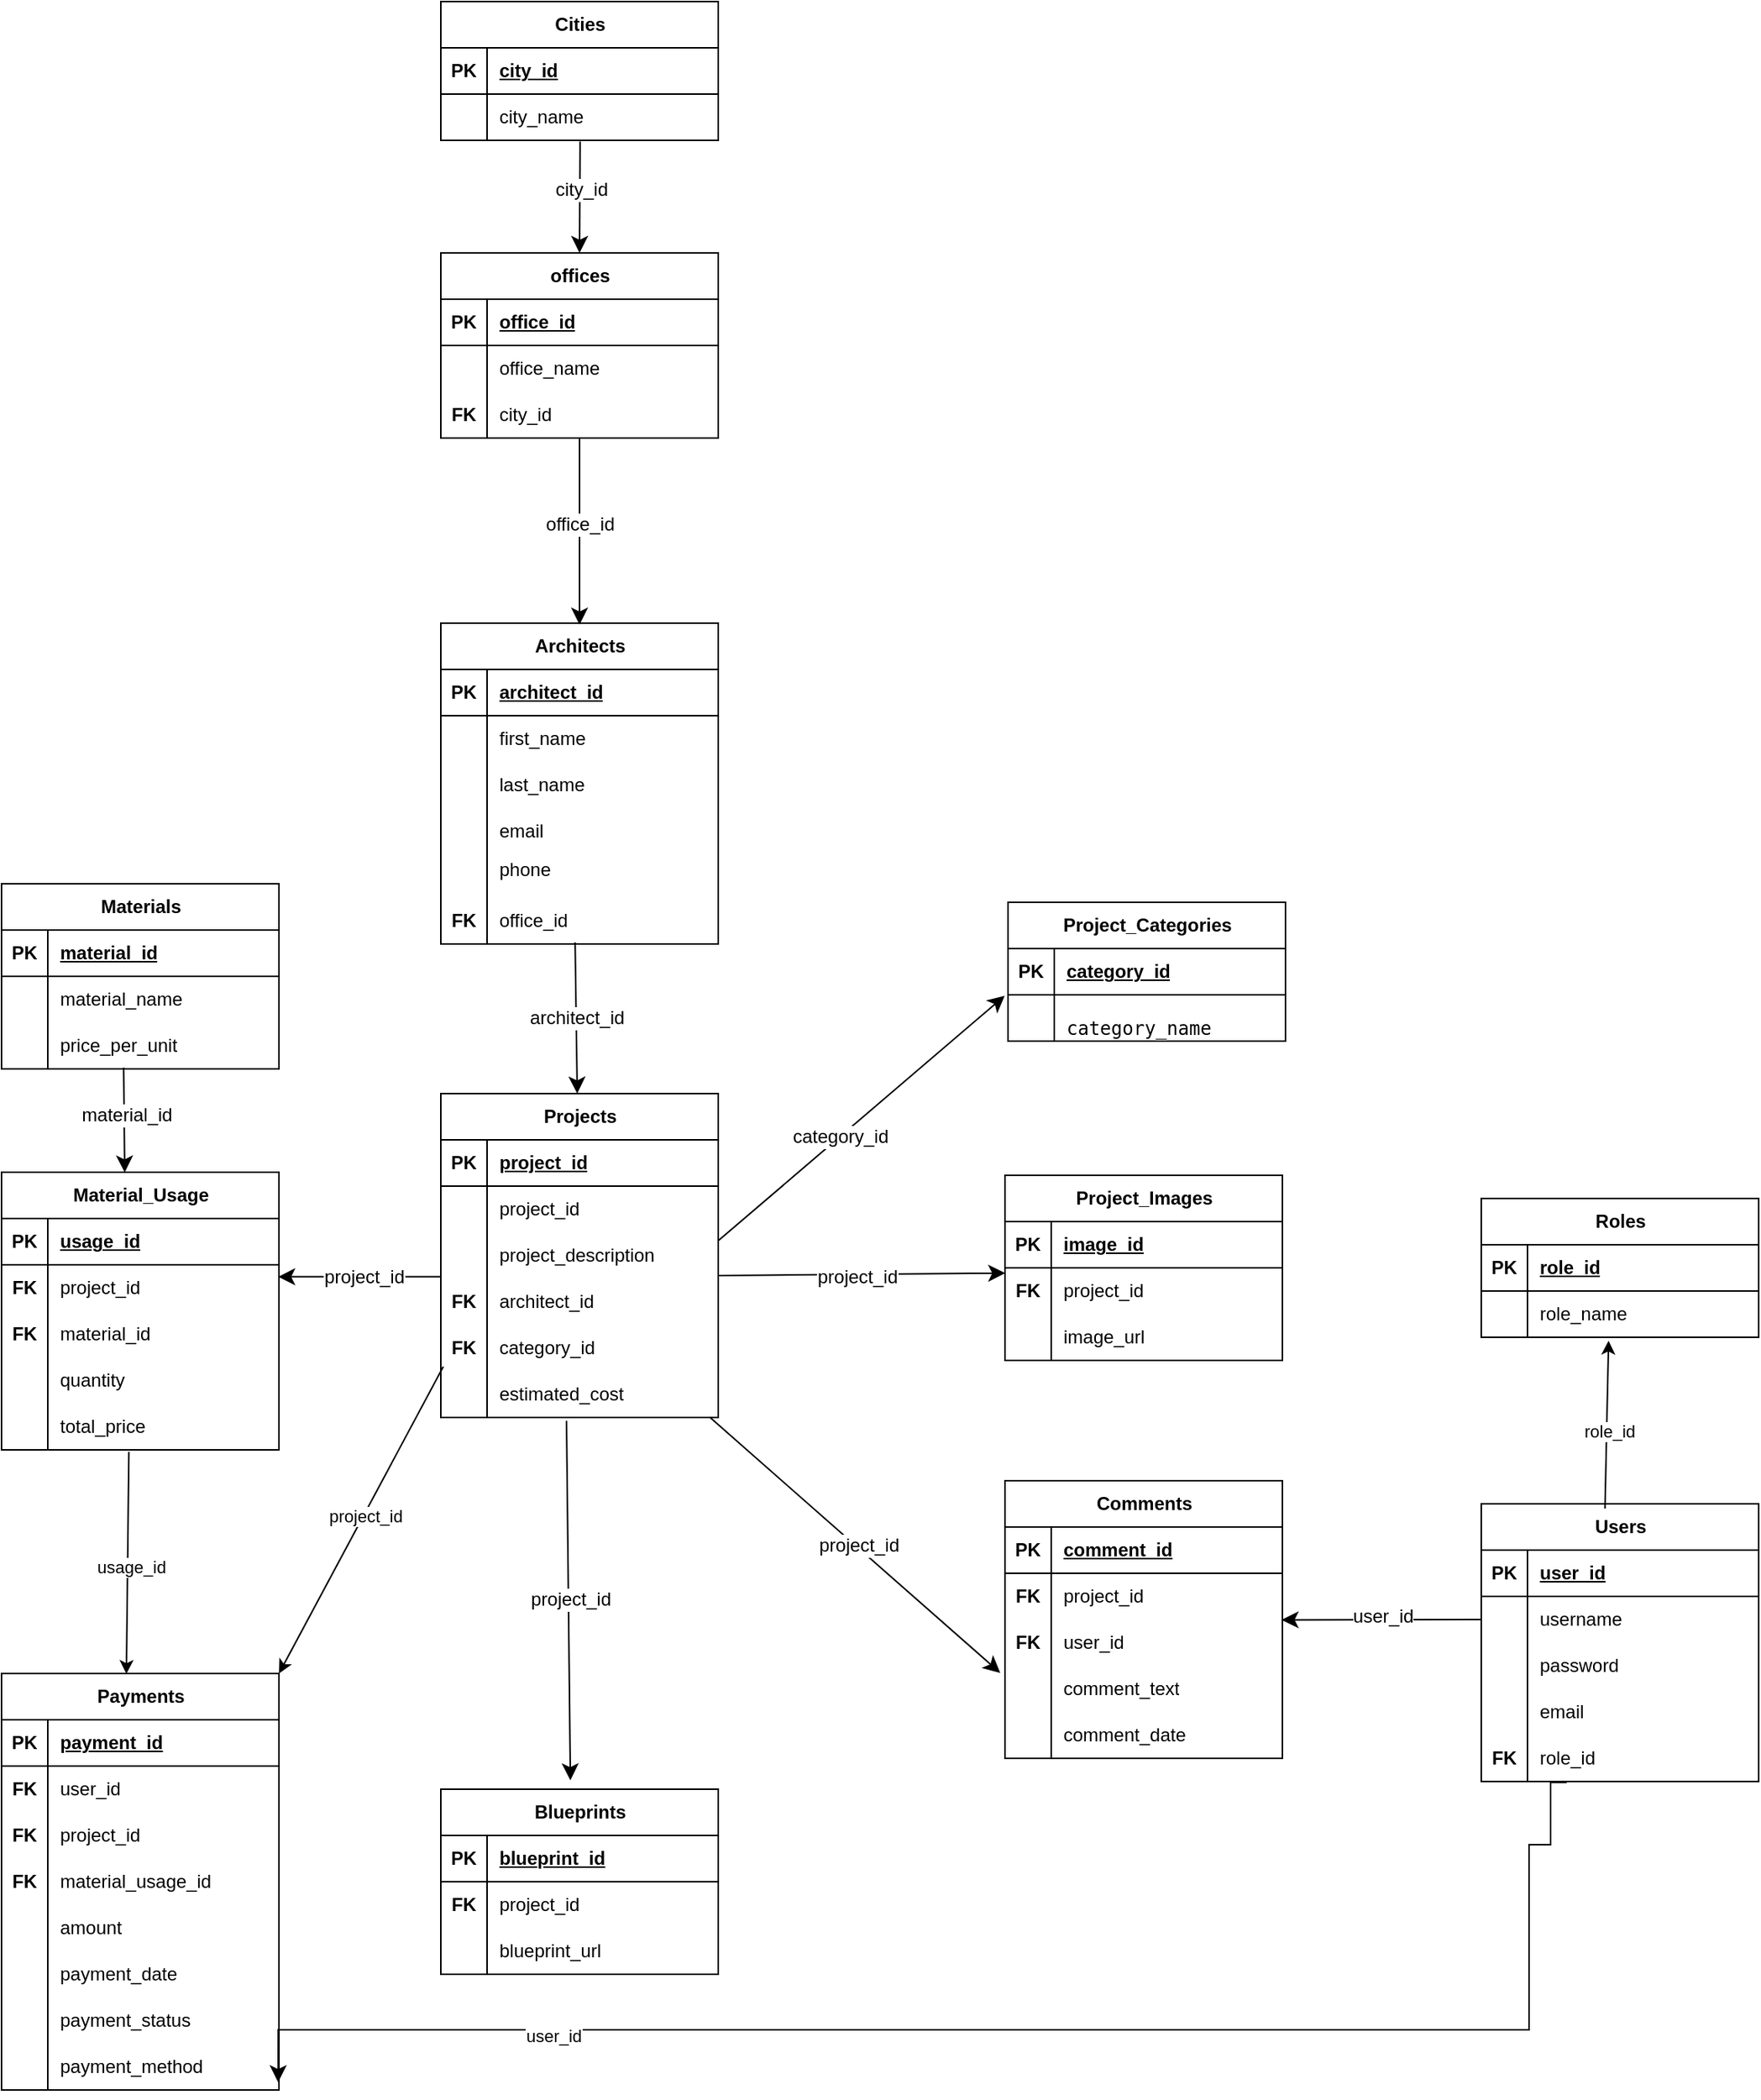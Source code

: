 <mxfile version="24.7.1" type="device">
  <diagram id="7mzlkQ0AeH-2f5Z9fsjC" name="Page-1">
    <mxGraphModel dx="9400" dy="4213" grid="0" gridSize="10" guides="1" tooltips="1" connect="1" arrows="1" fold="1" page="0" pageScale="1" pageWidth="850" pageHeight="1100" math="0" shadow="0">
      <root>
        <mxCell id="0" />
        <mxCell id="1" parent="0" />
        <mxCell id="f95-1X6xF3LWlh1XTZiG-1" value="Cities" style="shape=table;startSize=30;container=1;collapsible=1;childLayout=tableLayout;fixedRows=1;rowLines=0;fontStyle=1;align=center;resizeLast=1;html=1;" parent="1" vertex="1">
          <mxGeometry x="-277" y="-31" width="180" height="90" as="geometry" />
        </mxCell>
        <mxCell id="f95-1X6xF3LWlh1XTZiG-2" value="" style="shape=tableRow;horizontal=0;startSize=0;swimlaneHead=0;swimlaneBody=0;fillColor=none;collapsible=0;dropTarget=0;points=[[0,0.5],[1,0.5]];portConstraint=eastwest;top=0;left=0;right=0;bottom=1;" parent="f95-1X6xF3LWlh1XTZiG-1" vertex="1">
          <mxGeometry y="30" width="180" height="30" as="geometry" />
        </mxCell>
        <mxCell id="f95-1X6xF3LWlh1XTZiG-3" value="PK" style="shape=partialRectangle;connectable=0;fillColor=none;top=0;left=0;bottom=0;right=0;fontStyle=1;overflow=hidden;whiteSpace=wrap;html=1;" parent="f95-1X6xF3LWlh1XTZiG-2" vertex="1">
          <mxGeometry width="30" height="30" as="geometry">
            <mxRectangle width="30" height="30" as="alternateBounds" />
          </mxGeometry>
        </mxCell>
        <mxCell id="f95-1X6xF3LWlh1XTZiG-4" value="city_id" style="shape=partialRectangle;connectable=0;fillColor=none;top=0;left=0;bottom=0;right=0;align=left;spacingLeft=6;fontStyle=5;overflow=hidden;whiteSpace=wrap;html=1;" parent="f95-1X6xF3LWlh1XTZiG-2" vertex="1">
          <mxGeometry x="30" width="150" height="30" as="geometry">
            <mxRectangle width="150" height="30" as="alternateBounds" />
          </mxGeometry>
        </mxCell>
        <mxCell id="f95-1X6xF3LWlh1XTZiG-5" value="" style="shape=tableRow;horizontal=0;startSize=0;swimlaneHead=0;swimlaneBody=0;fillColor=none;collapsible=0;dropTarget=0;points=[[0,0.5],[1,0.5]];portConstraint=eastwest;top=0;left=0;right=0;bottom=0;" parent="f95-1X6xF3LWlh1XTZiG-1" vertex="1">
          <mxGeometry y="60" width="180" height="30" as="geometry" />
        </mxCell>
        <mxCell id="f95-1X6xF3LWlh1XTZiG-6" value="" style="shape=partialRectangle;connectable=0;fillColor=none;top=0;left=0;bottom=0;right=0;editable=1;overflow=hidden;whiteSpace=wrap;html=1;" parent="f95-1X6xF3LWlh1XTZiG-5" vertex="1">
          <mxGeometry width="30" height="30" as="geometry">
            <mxRectangle width="30" height="30" as="alternateBounds" />
          </mxGeometry>
        </mxCell>
        <mxCell id="f95-1X6xF3LWlh1XTZiG-7" value="city_name" style="shape=partialRectangle;connectable=0;fillColor=none;top=0;left=0;bottom=0;right=0;align=left;spacingLeft=6;overflow=hidden;whiteSpace=wrap;html=1;" parent="f95-1X6xF3LWlh1XTZiG-5" vertex="1">
          <mxGeometry x="30" width="150" height="30" as="geometry">
            <mxRectangle width="150" height="30" as="alternateBounds" />
          </mxGeometry>
        </mxCell>
        <mxCell id="f95-1X6xF3LWlh1XTZiG-27" value="offices" style="shape=table;startSize=30;container=1;collapsible=1;childLayout=tableLayout;fixedRows=1;rowLines=0;fontStyle=1;align=center;resizeLast=1;html=1;" parent="1" vertex="1">
          <mxGeometry x="-277" y="132" width="180" height="120" as="geometry" />
        </mxCell>
        <mxCell id="f95-1X6xF3LWlh1XTZiG-28" value="" style="shape=tableRow;horizontal=0;startSize=0;swimlaneHead=0;swimlaneBody=0;fillColor=none;collapsible=0;dropTarget=0;points=[[0,0.5],[1,0.5]];portConstraint=eastwest;top=0;left=0;right=0;bottom=1;" parent="f95-1X6xF3LWlh1XTZiG-27" vertex="1">
          <mxGeometry y="30" width="180" height="30" as="geometry" />
        </mxCell>
        <mxCell id="f95-1X6xF3LWlh1XTZiG-29" value="PK" style="shape=partialRectangle;connectable=0;fillColor=none;top=0;left=0;bottom=0;right=0;fontStyle=1;overflow=hidden;whiteSpace=wrap;html=1;" parent="f95-1X6xF3LWlh1XTZiG-28" vertex="1">
          <mxGeometry width="30" height="30" as="geometry">
            <mxRectangle width="30" height="30" as="alternateBounds" />
          </mxGeometry>
        </mxCell>
        <mxCell id="f95-1X6xF3LWlh1XTZiG-30" value="office_id" style="shape=partialRectangle;connectable=0;fillColor=none;top=0;left=0;bottom=0;right=0;align=left;spacingLeft=6;fontStyle=5;overflow=hidden;whiteSpace=wrap;html=1;" parent="f95-1X6xF3LWlh1XTZiG-28" vertex="1">
          <mxGeometry x="30" width="150" height="30" as="geometry">
            <mxRectangle width="150" height="30" as="alternateBounds" />
          </mxGeometry>
        </mxCell>
        <mxCell id="f95-1X6xF3LWlh1XTZiG-31" value="" style="shape=tableRow;horizontal=0;startSize=0;swimlaneHead=0;swimlaneBody=0;fillColor=none;collapsible=0;dropTarget=0;points=[[0,0.5],[1,0.5]];portConstraint=eastwest;top=0;left=0;right=0;bottom=0;" parent="f95-1X6xF3LWlh1XTZiG-27" vertex="1">
          <mxGeometry y="60" width="180" height="30" as="geometry" />
        </mxCell>
        <mxCell id="f95-1X6xF3LWlh1XTZiG-32" value="" style="shape=partialRectangle;connectable=0;fillColor=none;top=0;left=0;bottom=0;right=0;editable=1;overflow=hidden;whiteSpace=wrap;html=1;" parent="f95-1X6xF3LWlh1XTZiG-31" vertex="1">
          <mxGeometry width="30" height="30" as="geometry">
            <mxRectangle width="30" height="30" as="alternateBounds" />
          </mxGeometry>
        </mxCell>
        <mxCell id="f95-1X6xF3LWlh1XTZiG-33" value="office_name" style="shape=partialRectangle;connectable=0;fillColor=none;top=0;left=0;bottom=0;right=0;align=left;spacingLeft=6;overflow=hidden;whiteSpace=wrap;html=1;" parent="f95-1X6xF3LWlh1XTZiG-31" vertex="1">
          <mxGeometry x="30" width="150" height="30" as="geometry">
            <mxRectangle width="150" height="30" as="alternateBounds" />
          </mxGeometry>
        </mxCell>
        <mxCell id="f95-1X6xF3LWlh1XTZiG-34" value="" style="shape=tableRow;horizontal=0;startSize=0;swimlaneHead=0;swimlaneBody=0;fillColor=none;collapsible=0;dropTarget=0;points=[[0,0.5],[1,0.5]];portConstraint=eastwest;top=0;left=0;right=0;bottom=0;" parent="f95-1X6xF3LWlh1XTZiG-27" vertex="1">
          <mxGeometry y="90" width="180" height="30" as="geometry" />
        </mxCell>
        <mxCell id="f95-1X6xF3LWlh1XTZiG-35" value="&lt;b&gt;FK&lt;/b&gt;" style="shape=partialRectangle;connectable=0;fillColor=none;top=0;left=0;bottom=0;right=0;editable=1;overflow=hidden;whiteSpace=wrap;html=1;" parent="f95-1X6xF3LWlh1XTZiG-34" vertex="1">
          <mxGeometry width="30" height="30" as="geometry">
            <mxRectangle width="30" height="30" as="alternateBounds" />
          </mxGeometry>
        </mxCell>
        <mxCell id="f95-1X6xF3LWlh1XTZiG-36" value="city_id" style="shape=partialRectangle;connectable=0;fillColor=none;top=0;left=0;bottom=0;right=0;align=left;spacingLeft=6;overflow=hidden;whiteSpace=wrap;html=1;" parent="f95-1X6xF3LWlh1XTZiG-34" vertex="1">
          <mxGeometry x="30" width="150" height="30" as="geometry">
            <mxRectangle width="150" height="30" as="alternateBounds" />
          </mxGeometry>
        </mxCell>
        <mxCell id="f95-1X6xF3LWlh1XTZiG-40" value="Architects" style="shape=table;startSize=30;container=1;collapsible=1;childLayout=tableLayout;fixedRows=1;rowLines=0;fontStyle=1;align=center;resizeLast=1;html=1;" parent="1" vertex="1">
          <mxGeometry x="-277" y="372" width="180" height="208" as="geometry" />
        </mxCell>
        <mxCell id="f95-1X6xF3LWlh1XTZiG-41" value="" style="shape=tableRow;horizontal=0;startSize=0;swimlaneHead=0;swimlaneBody=0;fillColor=none;collapsible=0;dropTarget=0;points=[[0,0.5],[1,0.5]];portConstraint=eastwest;top=0;left=0;right=0;bottom=1;" parent="f95-1X6xF3LWlh1XTZiG-40" vertex="1">
          <mxGeometry y="30" width="180" height="30" as="geometry" />
        </mxCell>
        <mxCell id="f95-1X6xF3LWlh1XTZiG-42" value="PK" style="shape=partialRectangle;connectable=0;fillColor=none;top=0;left=0;bottom=0;right=0;fontStyle=1;overflow=hidden;whiteSpace=wrap;html=1;" parent="f95-1X6xF3LWlh1XTZiG-41" vertex="1">
          <mxGeometry width="30" height="30" as="geometry">
            <mxRectangle width="30" height="30" as="alternateBounds" />
          </mxGeometry>
        </mxCell>
        <mxCell id="f95-1X6xF3LWlh1XTZiG-43" value="architect_id" style="shape=partialRectangle;connectable=0;fillColor=none;top=0;left=0;bottom=0;right=0;align=left;spacingLeft=6;fontStyle=5;overflow=hidden;whiteSpace=wrap;html=1;" parent="f95-1X6xF3LWlh1XTZiG-41" vertex="1">
          <mxGeometry x="30" width="150" height="30" as="geometry">
            <mxRectangle width="150" height="30" as="alternateBounds" />
          </mxGeometry>
        </mxCell>
        <mxCell id="f95-1X6xF3LWlh1XTZiG-44" value="" style="shape=tableRow;horizontal=0;startSize=0;swimlaneHead=0;swimlaneBody=0;fillColor=none;collapsible=0;dropTarget=0;points=[[0,0.5],[1,0.5]];portConstraint=eastwest;top=0;left=0;right=0;bottom=0;" parent="f95-1X6xF3LWlh1XTZiG-40" vertex="1">
          <mxGeometry y="60" width="180" height="30" as="geometry" />
        </mxCell>
        <mxCell id="f95-1X6xF3LWlh1XTZiG-45" value="" style="shape=partialRectangle;connectable=0;fillColor=none;top=0;left=0;bottom=0;right=0;editable=1;overflow=hidden;whiteSpace=wrap;html=1;" parent="f95-1X6xF3LWlh1XTZiG-44" vertex="1">
          <mxGeometry width="30" height="30" as="geometry">
            <mxRectangle width="30" height="30" as="alternateBounds" />
          </mxGeometry>
        </mxCell>
        <mxCell id="f95-1X6xF3LWlh1XTZiG-46" value="first_name" style="shape=partialRectangle;connectable=0;fillColor=none;top=0;left=0;bottom=0;right=0;align=left;spacingLeft=6;overflow=hidden;whiteSpace=wrap;html=1;" parent="f95-1X6xF3LWlh1XTZiG-44" vertex="1">
          <mxGeometry x="30" width="150" height="30" as="geometry">
            <mxRectangle width="150" height="30" as="alternateBounds" />
          </mxGeometry>
        </mxCell>
        <mxCell id="f95-1X6xF3LWlh1XTZiG-47" value="" style="shape=tableRow;horizontal=0;startSize=0;swimlaneHead=0;swimlaneBody=0;fillColor=none;collapsible=0;dropTarget=0;points=[[0,0.5],[1,0.5]];portConstraint=eastwest;top=0;left=0;right=0;bottom=0;" parent="f95-1X6xF3LWlh1XTZiG-40" vertex="1">
          <mxGeometry y="90" width="180" height="30" as="geometry" />
        </mxCell>
        <mxCell id="f95-1X6xF3LWlh1XTZiG-48" value="" style="shape=partialRectangle;connectable=0;fillColor=none;top=0;left=0;bottom=0;right=0;editable=1;overflow=hidden;whiteSpace=wrap;html=1;" parent="f95-1X6xF3LWlh1XTZiG-47" vertex="1">
          <mxGeometry width="30" height="30" as="geometry">
            <mxRectangle width="30" height="30" as="alternateBounds" />
          </mxGeometry>
        </mxCell>
        <mxCell id="f95-1X6xF3LWlh1XTZiG-49" value="last_name" style="shape=partialRectangle;connectable=0;fillColor=none;top=0;left=0;bottom=0;right=0;align=left;spacingLeft=6;overflow=hidden;whiteSpace=wrap;html=1;" parent="f95-1X6xF3LWlh1XTZiG-47" vertex="1">
          <mxGeometry x="30" width="150" height="30" as="geometry">
            <mxRectangle width="150" height="30" as="alternateBounds" />
          </mxGeometry>
        </mxCell>
        <mxCell id="f95-1X6xF3LWlh1XTZiG-50" value="" style="shape=tableRow;horizontal=0;startSize=0;swimlaneHead=0;swimlaneBody=0;fillColor=none;collapsible=0;dropTarget=0;points=[[0,0.5],[1,0.5]];portConstraint=eastwest;top=0;left=0;right=0;bottom=0;" parent="f95-1X6xF3LWlh1XTZiG-40" vertex="1">
          <mxGeometry y="120" width="180" height="30" as="geometry" />
        </mxCell>
        <mxCell id="f95-1X6xF3LWlh1XTZiG-51" value="" style="shape=partialRectangle;connectable=0;fillColor=none;top=0;left=0;bottom=0;right=0;editable=1;overflow=hidden;whiteSpace=wrap;html=1;" parent="f95-1X6xF3LWlh1XTZiG-50" vertex="1">
          <mxGeometry width="30" height="30" as="geometry">
            <mxRectangle width="30" height="30" as="alternateBounds" />
          </mxGeometry>
        </mxCell>
        <mxCell id="f95-1X6xF3LWlh1XTZiG-52" value="email" style="shape=partialRectangle;connectable=0;fillColor=none;top=0;left=0;bottom=0;right=0;align=left;spacingLeft=6;overflow=hidden;whiteSpace=wrap;html=1;" parent="f95-1X6xF3LWlh1XTZiG-50" vertex="1">
          <mxGeometry x="30" width="150" height="30" as="geometry">
            <mxRectangle width="150" height="30" as="alternateBounds" />
          </mxGeometry>
        </mxCell>
        <mxCell id="f95-1X6xF3LWlh1XTZiG-53" value="" style="shape=tableRow;horizontal=0;startSize=0;swimlaneHead=0;swimlaneBody=0;fillColor=none;collapsible=0;dropTarget=0;points=[[0,0.5],[1,0.5]];portConstraint=eastwest;top=0;left=0;right=0;bottom=0;" parent="f95-1X6xF3LWlh1XTZiG-40" vertex="1">
          <mxGeometry y="150" width="180" height="28" as="geometry" />
        </mxCell>
        <mxCell id="f95-1X6xF3LWlh1XTZiG-54" value="" style="shape=partialRectangle;connectable=0;fillColor=none;top=0;left=0;bottom=0;right=0;editable=1;overflow=hidden;whiteSpace=wrap;html=1;" parent="f95-1X6xF3LWlh1XTZiG-53" vertex="1">
          <mxGeometry width="30" height="28" as="geometry">
            <mxRectangle width="30" height="28" as="alternateBounds" />
          </mxGeometry>
        </mxCell>
        <mxCell id="f95-1X6xF3LWlh1XTZiG-55" value="phone&lt;div&gt;&lt;br/&gt;&lt;/div&gt;" style="shape=partialRectangle;connectable=0;fillColor=none;top=0;left=0;bottom=0;right=0;align=left;spacingLeft=6;overflow=hidden;whiteSpace=wrap;html=1;" parent="f95-1X6xF3LWlh1XTZiG-53" vertex="1">
          <mxGeometry x="30" width="150" height="28" as="geometry">
            <mxRectangle width="150" height="28" as="alternateBounds" />
          </mxGeometry>
        </mxCell>
        <mxCell id="f95-1X6xF3LWlh1XTZiG-56" value="" style="shape=tableRow;horizontal=0;startSize=0;swimlaneHead=0;swimlaneBody=0;fillColor=none;collapsible=0;dropTarget=0;points=[[0,0.5],[1,0.5]];portConstraint=eastwest;top=0;left=0;right=0;bottom=0;" parent="f95-1X6xF3LWlh1XTZiG-40" vertex="1">
          <mxGeometry y="178" width="180" height="30" as="geometry" />
        </mxCell>
        <mxCell id="f95-1X6xF3LWlh1XTZiG-57" value="&lt;b&gt;FK&lt;/b&gt;" style="shape=partialRectangle;connectable=0;fillColor=none;top=0;left=0;bottom=0;right=0;editable=1;overflow=hidden;whiteSpace=wrap;html=1;" parent="f95-1X6xF3LWlh1XTZiG-56" vertex="1">
          <mxGeometry width="30" height="30" as="geometry">
            <mxRectangle width="30" height="30" as="alternateBounds" />
          </mxGeometry>
        </mxCell>
        <mxCell id="f95-1X6xF3LWlh1XTZiG-58" value="office_id" style="shape=partialRectangle;connectable=0;fillColor=none;top=0;left=0;bottom=0;right=0;align=left;spacingLeft=6;overflow=hidden;whiteSpace=wrap;html=1;" parent="f95-1X6xF3LWlh1XTZiG-56" vertex="1">
          <mxGeometry x="30" width="150" height="30" as="geometry">
            <mxRectangle width="150" height="30" as="alternateBounds" />
          </mxGeometry>
        </mxCell>
        <mxCell id="f95-1X6xF3LWlh1XTZiG-59" value="Users" style="shape=table;startSize=30;container=1;collapsible=1;childLayout=tableLayout;fixedRows=1;rowLines=0;fontStyle=1;align=center;resizeLast=1;html=1;" parent="1" vertex="1">
          <mxGeometry x="398" y="943" width="180" height="180" as="geometry" />
        </mxCell>
        <mxCell id="f95-1X6xF3LWlh1XTZiG-60" value="" style="shape=tableRow;horizontal=0;startSize=0;swimlaneHead=0;swimlaneBody=0;fillColor=none;collapsible=0;dropTarget=0;points=[[0,0.5],[1,0.5]];portConstraint=eastwest;top=0;left=0;right=0;bottom=1;" parent="f95-1X6xF3LWlh1XTZiG-59" vertex="1">
          <mxGeometry y="30" width="180" height="30" as="geometry" />
        </mxCell>
        <mxCell id="f95-1X6xF3LWlh1XTZiG-61" value="PK" style="shape=partialRectangle;connectable=0;fillColor=none;top=0;left=0;bottom=0;right=0;fontStyle=1;overflow=hidden;whiteSpace=wrap;html=1;" parent="f95-1X6xF3LWlh1XTZiG-60" vertex="1">
          <mxGeometry width="30" height="30" as="geometry">
            <mxRectangle width="30" height="30" as="alternateBounds" />
          </mxGeometry>
        </mxCell>
        <mxCell id="f95-1X6xF3LWlh1XTZiG-62" value="user_id" style="shape=partialRectangle;connectable=0;fillColor=none;top=0;left=0;bottom=0;right=0;align=left;spacingLeft=6;fontStyle=5;overflow=hidden;whiteSpace=wrap;html=1;" parent="f95-1X6xF3LWlh1XTZiG-60" vertex="1">
          <mxGeometry x="30" width="150" height="30" as="geometry">
            <mxRectangle width="150" height="30" as="alternateBounds" />
          </mxGeometry>
        </mxCell>
        <mxCell id="f95-1X6xF3LWlh1XTZiG-63" value="" style="shape=tableRow;horizontal=0;startSize=0;swimlaneHead=0;swimlaneBody=0;fillColor=none;collapsible=0;dropTarget=0;points=[[0,0.5],[1,0.5]];portConstraint=eastwest;top=0;left=0;right=0;bottom=0;" parent="f95-1X6xF3LWlh1XTZiG-59" vertex="1">
          <mxGeometry y="60" width="180" height="30" as="geometry" />
        </mxCell>
        <mxCell id="f95-1X6xF3LWlh1XTZiG-64" value="" style="shape=partialRectangle;connectable=0;fillColor=none;top=0;left=0;bottom=0;right=0;editable=1;overflow=hidden;whiteSpace=wrap;html=1;" parent="f95-1X6xF3LWlh1XTZiG-63" vertex="1">
          <mxGeometry width="30" height="30" as="geometry">
            <mxRectangle width="30" height="30" as="alternateBounds" />
          </mxGeometry>
        </mxCell>
        <mxCell id="f95-1X6xF3LWlh1XTZiG-65" value="username" style="shape=partialRectangle;connectable=0;fillColor=none;top=0;left=0;bottom=0;right=0;align=left;spacingLeft=6;overflow=hidden;whiteSpace=wrap;html=1;" parent="f95-1X6xF3LWlh1XTZiG-63" vertex="1">
          <mxGeometry x="30" width="150" height="30" as="geometry">
            <mxRectangle width="150" height="30" as="alternateBounds" />
          </mxGeometry>
        </mxCell>
        <mxCell id="f95-1X6xF3LWlh1XTZiG-66" value="" style="shape=tableRow;horizontal=0;startSize=0;swimlaneHead=0;swimlaneBody=0;fillColor=none;collapsible=0;dropTarget=0;points=[[0,0.5],[1,0.5]];portConstraint=eastwest;top=0;left=0;right=0;bottom=0;" parent="f95-1X6xF3LWlh1XTZiG-59" vertex="1">
          <mxGeometry y="90" width="180" height="30" as="geometry" />
        </mxCell>
        <mxCell id="f95-1X6xF3LWlh1XTZiG-67" value="" style="shape=partialRectangle;connectable=0;fillColor=none;top=0;left=0;bottom=0;right=0;editable=1;overflow=hidden;whiteSpace=wrap;html=1;" parent="f95-1X6xF3LWlh1XTZiG-66" vertex="1">
          <mxGeometry width="30" height="30" as="geometry">
            <mxRectangle width="30" height="30" as="alternateBounds" />
          </mxGeometry>
        </mxCell>
        <mxCell id="f95-1X6xF3LWlh1XTZiG-68" value="password" style="shape=partialRectangle;connectable=0;fillColor=none;top=0;left=0;bottom=0;right=0;align=left;spacingLeft=6;overflow=hidden;whiteSpace=wrap;html=1;" parent="f95-1X6xF3LWlh1XTZiG-66" vertex="1">
          <mxGeometry x="30" width="150" height="30" as="geometry">
            <mxRectangle width="150" height="30" as="alternateBounds" />
          </mxGeometry>
        </mxCell>
        <mxCell id="f95-1X6xF3LWlh1XTZiG-69" value="" style="shape=tableRow;horizontal=0;startSize=0;swimlaneHead=0;swimlaneBody=0;fillColor=none;collapsible=0;dropTarget=0;points=[[0,0.5],[1,0.5]];portConstraint=eastwest;top=0;left=0;right=0;bottom=0;" parent="f95-1X6xF3LWlh1XTZiG-59" vertex="1">
          <mxGeometry y="120" width="180" height="30" as="geometry" />
        </mxCell>
        <mxCell id="f95-1X6xF3LWlh1XTZiG-70" value="" style="shape=partialRectangle;connectable=0;fillColor=none;top=0;left=0;bottom=0;right=0;editable=1;overflow=hidden;whiteSpace=wrap;html=1;" parent="f95-1X6xF3LWlh1XTZiG-69" vertex="1">
          <mxGeometry width="30" height="30" as="geometry">
            <mxRectangle width="30" height="30" as="alternateBounds" />
          </mxGeometry>
        </mxCell>
        <mxCell id="f95-1X6xF3LWlh1XTZiG-71" value="email" style="shape=partialRectangle;connectable=0;fillColor=none;top=0;left=0;bottom=0;right=0;align=left;spacingLeft=6;overflow=hidden;whiteSpace=wrap;html=1;" parent="f95-1X6xF3LWlh1XTZiG-69" vertex="1">
          <mxGeometry x="30" width="150" height="30" as="geometry">
            <mxRectangle width="150" height="30" as="alternateBounds" />
          </mxGeometry>
        </mxCell>
        <mxCell id="J8ekFTD30P68cG94CzlA-48" value="" style="shape=tableRow;horizontal=0;startSize=0;swimlaneHead=0;swimlaneBody=0;fillColor=none;collapsible=0;dropTarget=0;points=[[0,0.5],[1,0.5]];portConstraint=eastwest;top=0;left=0;right=0;bottom=0;" parent="f95-1X6xF3LWlh1XTZiG-59" vertex="1">
          <mxGeometry y="150" width="180" height="30" as="geometry" />
        </mxCell>
        <mxCell id="J8ekFTD30P68cG94CzlA-49" value="&lt;b&gt;FK&lt;/b&gt;" style="shape=partialRectangle;connectable=0;fillColor=none;top=0;left=0;bottom=0;right=0;editable=1;overflow=hidden;whiteSpace=wrap;html=1;" parent="J8ekFTD30P68cG94CzlA-48" vertex="1">
          <mxGeometry width="30" height="30" as="geometry">
            <mxRectangle width="30" height="30" as="alternateBounds" />
          </mxGeometry>
        </mxCell>
        <mxCell id="J8ekFTD30P68cG94CzlA-50" value="role_id " style="shape=partialRectangle;connectable=0;fillColor=none;top=0;left=0;bottom=0;right=0;align=left;spacingLeft=6;overflow=hidden;whiteSpace=wrap;html=1;" parent="J8ekFTD30P68cG94CzlA-48" vertex="1">
          <mxGeometry x="30" width="150" height="30" as="geometry">
            <mxRectangle width="150" height="30" as="alternateBounds" />
          </mxGeometry>
        </mxCell>
        <mxCell id="f95-1X6xF3LWlh1XTZiG-88" value="Project_Images" style="shape=table;startSize=30;container=1;collapsible=1;childLayout=tableLayout;fixedRows=1;rowLines=0;fontStyle=1;align=center;resizeLast=1;html=1;" parent="1" vertex="1">
          <mxGeometry x="89" y="730" width="180" height="120" as="geometry" />
        </mxCell>
        <mxCell id="f95-1X6xF3LWlh1XTZiG-89" value="" style="shape=tableRow;horizontal=0;startSize=0;swimlaneHead=0;swimlaneBody=0;fillColor=none;collapsible=0;dropTarget=0;points=[[0,0.5],[1,0.5]];portConstraint=eastwest;top=0;left=0;right=0;bottom=1;" parent="f95-1X6xF3LWlh1XTZiG-88" vertex="1">
          <mxGeometry y="30" width="180" height="30" as="geometry" />
        </mxCell>
        <mxCell id="f95-1X6xF3LWlh1XTZiG-90" value="PK" style="shape=partialRectangle;connectable=0;fillColor=none;top=0;left=0;bottom=0;right=0;fontStyle=1;overflow=hidden;whiteSpace=wrap;html=1;" parent="f95-1X6xF3LWlh1XTZiG-89" vertex="1">
          <mxGeometry width="30" height="30" as="geometry">
            <mxRectangle width="30" height="30" as="alternateBounds" />
          </mxGeometry>
        </mxCell>
        <mxCell id="f95-1X6xF3LWlh1XTZiG-91" value="image_id " style="shape=partialRectangle;connectable=0;fillColor=none;top=0;left=0;bottom=0;right=0;align=left;spacingLeft=6;fontStyle=5;overflow=hidden;whiteSpace=wrap;html=1;" parent="f95-1X6xF3LWlh1XTZiG-89" vertex="1">
          <mxGeometry x="30" width="150" height="30" as="geometry">
            <mxRectangle width="150" height="30" as="alternateBounds" />
          </mxGeometry>
        </mxCell>
        <mxCell id="f95-1X6xF3LWlh1XTZiG-92" value="" style="shape=tableRow;horizontal=0;startSize=0;swimlaneHead=0;swimlaneBody=0;fillColor=none;collapsible=0;dropTarget=0;points=[[0,0.5],[1,0.5]];portConstraint=eastwest;top=0;left=0;right=0;bottom=0;" parent="f95-1X6xF3LWlh1XTZiG-88" vertex="1">
          <mxGeometry y="60" width="180" height="30" as="geometry" />
        </mxCell>
        <mxCell id="f95-1X6xF3LWlh1XTZiG-93" value="&lt;b&gt;FK&lt;/b&gt;" style="shape=partialRectangle;connectable=0;fillColor=none;top=0;left=0;bottom=0;right=0;editable=1;overflow=hidden;whiteSpace=wrap;html=1;" parent="f95-1X6xF3LWlh1XTZiG-92" vertex="1">
          <mxGeometry width="30" height="30" as="geometry">
            <mxRectangle width="30" height="30" as="alternateBounds" />
          </mxGeometry>
        </mxCell>
        <mxCell id="f95-1X6xF3LWlh1XTZiG-94" value="project_id " style="shape=partialRectangle;connectable=0;fillColor=none;top=0;left=0;bottom=0;right=0;align=left;spacingLeft=6;overflow=hidden;whiteSpace=wrap;html=1;" parent="f95-1X6xF3LWlh1XTZiG-92" vertex="1">
          <mxGeometry x="30" width="150" height="30" as="geometry">
            <mxRectangle width="150" height="30" as="alternateBounds" />
          </mxGeometry>
        </mxCell>
        <mxCell id="f95-1X6xF3LWlh1XTZiG-98" value="" style="shape=tableRow;horizontal=0;startSize=0;swimlaneHead=0;swimlaneBody=0;fillColor=none;collapsible=0;dropTarget=0;points=[[0,0.5],[1,0.5]];portConstraint=eastwest;top=0;left=0;right=0;bottom=0;" parent="f95-1X6xF3LWlh1XTZiG-88" vertex="1">
          <mxGeometry y="90" width="180" height="30" as="geometry" />
        </mxCell>
        <mxCell id="f95-1X6xF3LWlh1XTZiG-99" value="" style="shape=partialRectangle;connectable=0;fillColor=none;top=0;left=0;bottom=0;right=0;editable=1;overflow=hidden;whiteSpace=wrap;html=1;" parent="f95-1X6xF3LWlh1XTZiG-98" vertex="1">
          <mxGeometry width="30" height="30" as="geometry">
            <mxRectangle width="30" height="30" as="alternateBounds" />
          </mxGeometry>
        </mxCell>
        <mxCell id="f95-1X6xF3LWlh1XTZiG-100" value="image_url" style="shape=partialRectangle;connectable=0;fillColor=none;top=0;left=0;bottom=0;right=0;align=left;spacingLeft=6;overflow=hidden;whiteSpace=wrap;html=1;" parent="f95-1X6xF3LWlh1XTZiG-98" vertex="1">
          <mxGeometry x="30" width="150" height="30" as="geometry">
            <mxRectangle width="150" height="30" as="alternateBounds" />
          </mxGeometry>
        </mxCell>
        <mxCell id="f95-1X6xF3LWlh1XTZiG-101" value="Project_Categories" style="shape=table;startSize=30;container=1;collapsible=1;childLayout=tableLayout;fixedRows=1;rowLines=0;fontStyle=1;align=center;resizeLast=1;html=1;" parent="1" vertex="1">
          <mxGeometry x="91" y="553" width="180" height="90" as="geometry" />
        </mxCell>
        <mxCell id="f95-1X6xF3LWlh1XTZiG-102" value="" style="shape=tableRow;horizontal=0;startSize=0;swimlaneHead=0;swimlaneBody=0;fillColor=none;collapsible=0;dropTarget=0;points=[[0,0.5],[1,0.5]];portConstraint=eastwest;top=0;left=0;right=0;bottom=1;" parent="f95-1X6xF3LWlh1XTZiG-101" vertex="1">
          <mxGeometry y="30" width="180" height="30" as="geometry" />
        </mxCell>
        <mxCell id="f95-1X6xF3LWlh1XTZiG-103" value="PK" style="shape=partialRectangle;connectable=0;fillColor=none;top=0;left=0;bottom=0;right=0;fontStyle=1;overflow=hidden;whiteSpace=wrap;html=1;" parent="f95-1X6xF3LWlh1XTZiG-102" vertex="1">
          <mxGeometry width="30" height="30" as="geometry">
            <mxRectangle width="30" height="30" as="alternateBounds" />
          </mxGeometry>
        </mxCell>
        <mxCell id="f95-1X6xF3LWlh1XTZiG-104" value="category_id " style="shape=partialRectangle;connectable=0;fillColor=none;top=0;left=0;bottom=0;right=0;align=left;spacingLeft=6;fontStyle=5;overflow=hidden;whiteSpace=wrap;html=1;" parent="f95-1X6xF3LWlh1XTZiG-102" vertex="1">
          <mxGeometry x="30" width="150" height="30" as="geometry">
            <mxRectangle width="150" height="30" as="alternateBounds" />
          </mxGeometry>
        </mxCell>
        <mxCell id="f95-1X6xF3LWlh1XTZiG-105" value="" style="shape=tableRow;horizontal=0;startSize=0;swimlaneHead=0;swimlaneBody=0;fillColor=none;collapsible=0;dropTarget=0;points=[[0,0.5],[1,0.5]];portConstraint=eastwest;top=0;left=0;right=0;bottom=0;" parent="f95-1X6xF3LWlh1XTZiG-101" vertex="1">
          <mxGeometry y="60" width="180" height="30" as="geometry" />
        </mxCell>
        <mxCell id="f95-1X6xF3LWlh1XTZiG-106" value="" style="shape=partialRectangle;connectable=0;fillColor=none;top=0;left=0;bottom=0;right=0;editable=1;overflow=hidden;whiteSpace=wrap;html=1;" parent="f95-1X6xF3LWlh1XTZiG-105" vertex="1">
          <mxGeometry width="30" height="30" as="geometry">
            <mxRectangle width="30" height="30" as="alternateBounds" />
          </mxGeometry>
        </mxCell>
        <mxCell id="f95-1X6xF3LWlh1XTZiG-107" value="&lt;pre&gt;&lt;div class=&quot;dark bg-gray-950 rounded-md border-[0.5px] border-token-border-medium&quot;&gt;&lt;div dir=&quot;ltr&quot; class=&quot;overflow-y-auto p-4&quot;&gt;&lt;code class=&quot;!whitespace-pre hljs language-plaintext&quot;&gt;&lt;pre&gt;&lt;div class=&quot;dark bg-gray-950 rounded-md border-[0.5px] border-token-border-medium&quot;&gt;&lt;div dir=&quot;ltr&quot; class=&quot;overflow-y-auto p-4&quot;&gt;&lt;code class=&quot;!whitespace-pre hljs language-plaintext&quot;&gt;category_name&lt;br/&gt;&lt;/code&gt;&lt;/div&gt;&lt;/div&gt;&lt;/pre&gt;&lt;p&gt;&lt;/p&gt;&lt;/code&gt;&lt;/div&gt;&lt;/div&gt;&lt;/pre&gt;&lt;p&gt;&lt;/p&gt;" style="shape=partialRectangle;connectable=0;fillColor=none;top=0;left=0;bottom=0;right=0;align=left;spacingLeft=6;overflow=hidden;whiteSpace=wrap;html=1;" parent="f95-1X6xF3LWlh1XTZiG-105" vertex="1">
          <mxGeometry x="30" width="150" height="30" as="geometry">
            <mxRectangle width="150" height="30" as="alternateBounds" />
          </mxGeometry>
        </mxCell>
        <mxCell id="f95-1X6xF3LWlh1XTZiG-114" value="Comments" style="shape=table;startSize=30;container=1;collapsible=1;childLayout=tableLayout;fixedRows=1;rowLines=0;fontStyle=1;align=center;resizeLast=1;html=1;" parent="1" vertex="1">
          <mxGeometry x="89" y="928" width="180" height="180" as="geometry" />
        </mxCell>
        <mxCell id="f95-1X6xF3LWlh1XTZiG-115" value="" style="shape=tableRow;horizontal=0;startSize=0;swimlaneHead=0;swimlaneBody=0;fillColor=none;collapsible=0;dropTarget=0;points=[[0,0.5],[1,0.5]];portConstraint=eastwest;top=0;left=0;right=0;bottom=1;" parent="f95-1X6xF3LWlh1XTZiG-114" vertex="1">
          <mxGeometry y="30" width="180" height="30" as="geometry" />
        </mxCell>
        <mxCell id="f95-1X6xF3LWlh1XTZiG-116" value="PK" style="shape=partialRectangle;connectable=0;fillColor=none;top=0;left=0;bottom=0;right=0;fontStyle=1;overflow=hidden;whiteSpace=wrap;html=1;" parent="f95-1X6xF3LWlh1XTZiG-115" vertex="1">
          <mxGeometry width="30" height="30" as="geometry">
            <mxRectangle width="30" height="30" as="alternateBounds" />
          </mxGeometry>
        </mxCell>
        <mxCell id="f95-1X6xF3LWlh1XTZiG-117" value="comment_id " style="shape=partialRectangle;connectable=0;fillColor=none;top=0;left=0;bottom=0;right=0;align=left;spacingLeft=6;fontStyle=5;overflow=hidden;whiteSpace=wrap;html=1;" parent="f95-1X6xF3LWlh1XTZiG-115" vertex="1">
          <mxGeometry x="30" width="150" height="30" as="geometry">
            <mxRectangle width="150" height="30" as="alternateBounds" />
          </mxGeometry>
        </mxCell>
        <mxCell id="f95-1X6xF3LWlh1XTZiG-118" value="" style="shape=tableRow;horizontal=0;startSize=0;swimlaneHead=0;swimlaneBody=0;fillColor=none;collapsible=0;dropTarget=0;points=[[0,0.5],[1,0.5]];portConstraint=eastwest;top=0;left=0;right=0;bottom=0;" parent="f95-1X6xF3LWlh1XTZiG-114" vertex="1">
          <mxGeometry y="60" width="180" height="30" as="geometry" />
        </mxCell>
        <mxCell id="f95-1X6xF3LWlh1XTZiG-119" value="&lt;b&gt;FK&lt;/b&gt;" style="shape=partialRectangle;connectable=0;fillColor=none;top=0;left=0;bottom=0;right=0;editable=1;overflow=hidden;whiteSpace=wrap;html=1;" parent="f95-1X6xF3LWlh1XTZiG-118" vertex="1">
          <mxGeometry width="30" height="30" as="geometry">
            <mxRectangle width="30" height="30" as="alternateBounds" />
          </mxGeometry>
        </mxCell>
        <mxCell id="f95-1X6xF3LWlh1XTZiG-120" value="project_id " style="shape=partialRectangle;connectable=0;fillColor=none;top=0;left=0;bottom=0;right=0;align=left;spacingLeft=6;overflow=hidden;whiteSpace=wrap;html=1;" parent="f95-1X6xF3LWlh1XTZiG-118" vertex="1">
          <mxGeometry x="30" width="150" height="30" as="geometry">
            <mxRectangle width="150" height="30" as="alternateBounds" />
          </mxGeometry>
        </mxCell>
        <mxCell id="f95-1X6xF3LWlh1XTZiG-121" value="" style="shape=tableRow;horizontal=0;startSize=0;swimlaneHead=0;swimlaneBody=0;fillColor=none;collapsible=0;dropTarget=0;points=[[0,0.5],[1,0.5]];portConstraint=eastwest;top=0;left=0;right=0;bottom=0;" parent="f95-1X6xF3LWlh1XTZiG-114" vertex="1">
          <mxGeometry y="90" width="180" height="30" as="geometry" />
        </mxCell>
        <mxCell id="f95-1X6xF3LWlh1XTZiG-122" value="&lt;b&gt;FK&lt;/b&gt;" style="shape=partialRectangle;connectable=0;fillColor=none;top=0;left=0;bottom=0;right=0;editable=1;overflow=hidden;whiteSpace=wrap;html=1;" parent="f95-1X6xF3LWlh1XTZiG-121" vertex="1">
          <mxGeometry width="30" height="30" as="geometry">
            <mxRectangle width="30" height="30" as="alternateBounds" />
          </mxGeometry>
        </mxCell>
        <mxCell id="f95-1X6xF3LWlh1XTZiG-123" value="user_id " style="shape=partialRectangle;connectable=0;fillColor=none;top=0;left=0;bottom=0;right=0;align=left;spacingLeft=6;overflow=hidden;whiteSpace=wrap;html=1;" parent="f95-1X6xF3LWlh1XTZiG-121" vertex="1">
          <mxGeometry x="30" width="150" height="30" as="geometry">
            <mxRectangle width="150" height="30" as="alternateBounds" />
          </mxGeometry>
        </mxCell>
        <mxCell id="f95-1X6xF3LWlh1XTZiG-124" value="" style="shape=tableRow;horizontal=0;startSize=0;swimlaneHead=0;swimlaneBody=0;fillColor=none;collapsible=0;dropTarget=0;points=[[0,0.5],[1,0.5]];portConstraint=eastwest;top=0;left=0;right=0;bottom=0;" parent="f95-1X6xF3LWlh1XTZiG-114" vertex="1">
          <mxGeometry y="120" width="180" height="30" as="geometry" />
        </mxCell>
        <mxCell id="f95-1X6xF3LWlh1XTZiG-125" value="" style="shape=partialRectangle;connectable=0;fillColor=none;top=0;left=0;bottom=0;right=0;editable=1;overflow=hidden;whiteSpace=wrap;html=1;" parent="f95-1X6xF3LWlh1XTZiG-124" vertex="1">
          <mxGeometry width="30" height="30" as="geometry">
            <mxRectangle width="30" height="30" as="alternateBounds" />
          </mxGeometry>
        </mxCell>
        <mxCell id="f95-1X6xF3LWlh1XTZiG-126" value="comment_text" style="shape=partialRectangle;connectable=0;fillColor=none;top=0;left=0;bottom=0;right=0;align=left;spacingLeft=6;overflow=hidden;whiteSpace=wrap;html=1;" parent="f95-1X6xF3LWlh1XTZiG-124" vertex="1">
          <mxGeometry x="30" width="150" height="30" as="geometry">
            <mxRectangle width="150" height="30" as="alternateBounds" />
          </mxGeometry>
        </mxCell>
        <mxCell id="f95-1X6xF3LWlh1XTZiG-128" value="" style="shape=tableRow;horizontal=0;startSize=0;swimlaneHead=0;swimlaneBody=0;fillColor=none;collapsible=0;dropTarget=0;points=[[0,0.5],[1,0.5]];portConstraint=eastwest;top=0;left=0;right=0;bottom=0;" parent="f95-1X6xF3LWlh1XTZiG-114" vertex="1">
          <mxGeometry y="150" width="180" height="30" as="geometry" />
        </mxCell>
        <mxCell id="f95-1X6xF3LWlh1XTZiG-129" value="" style="shape=partialRectangle;connectable=0;fillColor=none;top=0;left=0;bottom=0;right=0;editable=1;overflow=hidden;whiteSpace=wrap;html=1;" parent="f95-1X6xF3LWlh1XTZiG-128" vertex="1">
          <mxGeometry width="30" height="30" as="geometry">
            <mxRectangle width="30" height="30" as="alternateBounds" />
          </mxGeometry>
        </mxCell>
        <mxCell id="f95-1X6xF3LWlh1XTZiG-130" value="comment_date" style="shape=partialRectangle;connectable=0;fillColor=none;top=0;left=0;bottom=0;right=0;align=left;spacingLeft=6;overflow=hidden;whiteSpace=wrap;html=1;" parent="f95-1X6xF3LWlh1XTZiG-128" vertex="1">
          <mxGeometry x="30" width="150" height="30" as="geometry">
            <mxRectangle width="150" height="30" as="alternateBounds" />
          </mxGeometry>
        </mxCell>
        <mxCell id="f95-1X6xF3LWlh1XTZiG-131" value="Blueprints" style="shape=table;startSize=30;container=1;collapsible=1;childLayout=tableLayout;fixedRows=1;rowLines=0;fontStyle=1;align=center;resizeLast=1;html=1;" parent="1" vertex="1">
          <mxGeometry x="-277" y="1128" width="180" height="120" as="geometry" />
        </mxCell>
        <mxCell id="f95-1X6xF3LWlh1XTZiG-132" value="" style="shape=tableRow;horizontal=0;startSize=0;swimlaneHead=0;swimlaneBody=0;fillColor=none;collapsible=0;dropTarget=0;points=[[0,0.5],[1,0.5]];portConstraint=eastwest;top=0;left=0;right=0;bottom=1;" parent="f95-1X6xF3LWlh1XTZiG-131" vertex="1">
          <mxGeometry y="30" width="180" height="30" as="geometry" />
        </mxCell>
        <mxCell id="f95-1X6xF3LWlh1XTZiG-133" value="PK" style="shape=partialRectangle;connectable=0;fillColor=none;top=0;left=0;bottom=0;right=0;fontStyle=1;overflow=hidden;whiteSpace=wrap;html=1;" parent="f95-1X6xF3LWlh1XTZiG-132" vertex="1">
          <mxGeometry width="30" height="30" as="geometry">
            <mxRectangle width="30" height="30" as="alternateBounds" />
          </mxGeometry>
        </mxCell>
        <mxCell id="f95-1X6xF3LWlh1XTZiG-134" value="blueprint_id " style="shape=partialRectangle;connectable=0;fillColor=none;top=0;left=0;bottom=0;right=0;align=left;spacingLeft=6;fontStyle=5;overflow=hidden;whiteSpace=wrap;html=1;" parent="f95-1X6xF3LWlh1XTZiG-132" vertex="1">
          <mxGeometry x="30" width="150" height="30" as="geometry">
            <mxRectangle width="150" height="30" as="alternateBounds" />
          </mxGeometry>
        </mxCell>
        <mxCell id="f95-1X6xF3LWlh1XTZiG-135" value="" style="shape=tableRow;horizontal=0;startSize=0;swimlaneHead=0;swimlaneBody=0;fillColor=none;collapsible=0;dropTarget=0;points=[[0,0.5],[1,0.5]];portConstraint=eastwest;top=0;left=0;right=0;bottom=0;" parent="f95-1X6xF3LWlh1XTZiG-131" vertex="1">
          <mxGeometry y="60" width="180" height="30" as="geometry" />
        </mxCell>
        <mxCell id="f95-1X6xF3LWlh1XTZiG-136" value="&lt;b&gt;FK&lt;/b&gt;" style="shape=partialRectangle;connectable=0;fillColor=none;top=0;left=0;bottom=0;right=0;editable=1;overflow=hidden;whiteSpace=wrap;html=1;" parent="f95-1X6xF3LWlh1XTZiG-135" vertex="1">
          <mxGeometry width="30" height="30" as="geometry">
            <mxRectangle width="30" height="30" as="alternateBounds" />
          </mxGeometry>
        </mxCell>
        <mxCell id="f95-1X6xF3LWlh1XTZiG-137" value="project_id " style="shape=partialRectangle;connectable=0;fillColor=none;top=0;left=0;bottom=0;right=0;align=left;spacingLeft=6;overflow=hidden;whiteSpace=wrap;html=1;" parent="f95-1X6xF3LWlh1XTZiG-135" vertex="1">
          <mxGeometry x="30" width="150" height="30" as="geometry">
            <mxRectangle width="150" height="30" as="alternateBounds" />
          </mxGeometry>
        </mxCell>
        <mxCell id="f95-1X6xF3LWlh1XTZiG-138" value="" style="shape=tableRow;horizontal=0;startSize=0;swimlaneHead=0;swimlaneBody=0;fillColor=none;collapsible=0;dropTarget=0;points=[[0,0.5],[1,0.5]];portConstraint=eastwest;top=0;left=0;right=0;bottom=0;" parent="f95-1X6xF3LWlh1XTZiG-131" vertex="1">
          <mxGeometry y="90" width="180" height="30" as="geometry" />
        </mxCell>
        <mxCell id="f95-1X6xF3LWlh1XTZiG-139" value="" style="shape=partialRectangle;connectable=0;fillColor=none;top=0;left=0;bottom=0;right=0;editable=1;overflow=hidden;whiteSpace=wrap;html=1;" parent="f95-1X6xF3LWlh1XTZiG-138" vertex="1">
          <mxGeometry width="30" height="30" as="geometry">
            <mxRectangle width="30" height="30" as="alternateBounds" />
          </mxGeometry>
        </mxCell>
        <mxCell id="f95-1X6xF3LWlh1XTZiG-140" value="blueprint_url" style="shape=partialRectangle;connectable=0;fillColor=none;top=0;left=0;bottom=0;right=0;align=left;spacingLeft=6;overflow=hidden;whiteSpace=wrap;html=1;" parent="f95-1X6xF3LWlh1XTZiG-138" vertex="1">
          <mxGeometry x="30" width="150" height="30" as="geometry">
            <mxRectangle width="150" height="30" as="alternateBounds" />
          </mxGeometry>
        </mxCell>
        <mxCell id="f95-1X6xF3LWlh1XTZiG-144" value="Material_Usage" style="shape=table;startSize=30;container=1;collapsible=1;childLayout=tableLayout;fixedRows=1;rowLines=0;fontStyle=1;align=center;resizeLast=1;html=1;" parent="1" vertex="1">
          <mxGeometry x="-562" y="728" width="180" height="180" as="geometry" />
        </mxCell>
        <mxCell id="f95-1X6xF3LWlh1XTZiG-145" value="" style="shape=tableRow;horizontal=0;startSize=0;swimlaneHead=0;swimlaneBody=0;fillColor=none;collapsible=0;dropTarget=0;points=[[0,0.5],[1,0.5]];portConstraint=eastwest;top=0;left=0;right=0;bottom=1;" parent="f95-1X6xF3LWlh1XTZiG-144" vertex="1">
          <mxGeometry y="30" width="180" height="30" as="geometry" />
        </mxCell>
        <mxCell id="f95-1X6xF3LWlh1XTZiG-146" value="PK" style="shape=partialRectangle;connectable=0;fillColor=none;top=0;left=0;bottom=0;right=0;fontStyle=1;overflow=hidden;whiteSpace=wrap;html=1;" parent="f95-1X6xF3LWlh1XTZiG-145" vertex="1">
          <mxGeometry width="30" height="30" as="geometry">
            <mxRectangle width="30" height="30" as="alternateBounds" />
          </mxGeometry>
        </mxCell>
        <mxCell id="f95-1X6xF3LWlh1XTZiG-147" value="usage_id " style="shape=partialRectangle;connectable=0;fillColor=none;top=0;left=0;bottom=0;right=0;align=left;spacingLeft=6;fontStyle=5;overflow=hidden;whiteSpace=wrap;html=1;" parent="f95-1X6xF3LWlh1XTZiG-145" vertex="1">
          <mxGeometry x="30" width="150" height="30" as="geometry">
            <mxRectangle width="150" height="30" as="alternateBounds" />
          </mxGeometry>
        </mxCell>
        <mxCell id="f95-1X6xF3LWlh1XTZiG-148" value="" style="shape=tableRow;horizontal=0;startSize=0;swimlaneHead=0;swimlaneBody=0;fillColor=none;collapsible=0;dropTarget=0;points=[[0,0.5],[1,0.5]];portConstraint=eastwest;top=0;left=0;right=0;bottom=0;" parent="f95-1X6xF3LWlh1XTZiG-144" vertex="1">
          <mxGeometry y="60" width="180" height="30" as="geometry" />
        </mxCell>
        <mxCell id="f95-1X6xF3LWlh1XTZiG-149" value="&lt;b&gt;FK&lt;/b&gt;" style="shape=partialRectangle;connectable=0;fillColor=none;top=0;left=0;bottom=0;right=0;editable=1;overflow=hidden;whiteSpace=wrap;html=1;" parent="f95-1X6xF3LWlh1XTZiG-148" vertex="1">
          <mxGeometry width="30" height="30" as="geometry">
            <mxRectangle width="30" height="30" as="alternateBounds" />
          </mxGeometry>
        </mxCell>
        <mxCell id="f95-1X6xF3LWlh1XTZiG-150" value="project_id " style="shape=partialRectangle;connectable=0;fillColor=none;top=0;left=0;bottom=0;right=0;align=left;spacingLeft=6;overflow=hidden;whiteSpace=wrap;html=1;" parent="f95-1X6xF3LWlh1XTZiG-148" vertex="1">
          <mxGeometry x="30" width="150" height="30" as="geometry">
            <mxRectangle width="150" height="30" as="alternateBounds" />
          </mxGeometry>
        </mxCell>
        <mxCell id="f95-1X6xF3LWlh1XTZiG-151" value="" style="shape=tableRow;horizontal=0;startSize=0;swimlaneHead=0;swimlaneBody=0;fillColor=none;collapsible=0;dropTarget=0;points=[[0,0.5],[1,0.5]];portConstraint=eastwest;top=0;left=0;right=0;bottom=0;" parent="f95-1X6xF3LWlh1XTZiG-144" vertex="1">
          <mxGeometry y="90" width="180" height="30" as="geometry" />
        </mxCell>
        <mxCell id="f95-1X6xF3LWlh1XTZiG-152" value="&lt;span style=&quot;font-weight: 700;&quot;&gt;FK&lt;/span&gt;" style="shape=partialRectangle;connectable=0;fillColor=none;top=0;left=0;bottom=0;right=0;editable=1;overflow=hidden;whiteSpace=wrap;html=1;" parent="f95-1X6xF3LWlh1XTZiG-151" vertex="1">
          <mxGeometry width="30" height="30" as="geometry">
            <mxRectangle width="30" height="30" as="alternateBounds" />
          </mxGeometry>
        </mxCell>
        <mxCell id="f95-1X6xF3LWlh1XTZiG-153" value="material_id " style="shape=partialRectangle;connectable=0;fillColor=none;top=0;left=0;bottom=0;right=0;align=left;spacingLeft=6;overflow=hidden;whiteSpace=wrap;html=1;" parent="f95-1X6xF3LWlh1XTZiG-151" vertex="1">
          <mxGeometry x="30" width="150" height="30" as="geometry">
            <mxRectangle width="150" height="30" as="alternateBounds" />
          </mxGeometry>
        </mxCell>
        <mxCell id="f95-1X6xF3LWlh1XTZiG-154" value="" style="shape=tableRow;horizontal=0;startSize=0;swimlaneHead=0;swimlaneBody=0;fillColor=none;collapsible=0;dropTarget=0;points=[[0,0.5],[1,0.5]];portConstraint=eastwest;top=0;left=0;right=0;bottom=0;" parent="f95-1X6xF3LWlh1XTZiG-144" vertex="1">
          <mxGeometry y="120" width="180" height="30" as="geometry" />
        </mxCell>
        <mxCell id="f95-1X6xF3LWlh1XTZiG-155" value="" style="shape=partialRectangle;connectable=0;fillColor=none;top=0;left=0;bottom=0;right=0;editable=1;overflow=hidden;whiteSpace=wrap;html=1;" parent="f95-1X6xF3LWlh1XTZiG-154" vertex="1">
          <mxGeometry width="30" height="30" as="geometry">
            <mxRectangle width="30" height="30" as="alternateBounds" />
          </mxGeometry>
        </mxCell>
        <mxCell id="f95-1X6xF3LWlh1XTZiG-156" value="quantity" style="shape=partialRectangle;connectable=0;fillColor=none;top=0;left=0;bottom=0;right=0;align=left;spacingLeft=6;overflow=hidden;whiteSpace=wrap;html=1;" parent="f95-1X6xF3LWlh1XTZiG-154" vertex="1">
          <mxGeometry x="30" width="150" height="30" as="geometry">
            <mxRectangle width="150" height="30" as="alternateBounds" />
          </mxGeometry>
        </mxCell>
        <mxCell id="f95-1X6xF3LWlh1XTZiG-157" value="" style="shape=tableRow;horizontal=0;startSize=0;swimlaneHead=0;swimlaneBody=0;fillColor=none;collapsible=0;dropTarget=0;points=[[0,0.5],[1,0.5]];portConstraint=eastwest;top=0;left=0;right=0;bottom=0;" parent="f95-1X6xF3LWlh1XTZiG-144" vertex="1">
          <mxGeometry y="150" width="180" height="30" as="geometry" />
        </mxCell>
        <mxCell id="f95-1X6xF3LWlh1XTZiG-158" value="" style="shape=partialRectangle;connectable=0;fillColor=none;top=0;left=0;bottom=0;right=0;editable=1;overflow=hidden;whiteSpace=wrap;html=1;" parent="f95-1X6xF3LWlh1XTZiG-157" vertex="1">
          <mxGeometry width="30" height="30" as="geometry">
            <mxRectangle width="30" height="30" as="alternateBounds" />
          </mxGeometry>
        </mxCell>
        <mxCell id="f95-1X6xF3LWlh1XTZiG-159" value="total_price" style="shape=partialRectangle;connectable=0;fillColor=none;top=0;left=0;bottom=0;right=0;align=left;spacingLeft=6;overflow=hidden;whiteSpace=wrap;html=1;" parent="f95-1X6xF3LWlh1XTZiG-157" vertex="1">
          <mxGeometry x="30" width="150" height="30" as="geometry">
            <mxRectangle width="150" height="30" as="alternateBounds" />
          </mxGeometry>
        </mxCell>
        <mxCell id="f95-1X6xF3LWlh1XTZiG-160" value="Materials" style="shape=table;startSize=30;container=1;collapsible=1;childLayout=tableLayout;fixedRows=1;rowLines=0;fontStyle=1;align=center;resizeLast=1;html=1;" parent="1" vertex="1">
          <mxGeometry x="-562" y="541" width="180" height="120" as="geometry" />
        </mxCell>
        <mxCell id="f95-1X6xF3LWlh1XTZiG-161" value="" style="shape=tableRow;horizontal=0;startSize=0;swimlaneHead=0;swimlaneBody=0;fillColor=none;collapsible=0;dropTarget=0;points=[[0,0.5],[1,0.5]];portConstraint=eastwest;top=0;left=0;right=0;bottom=1;" parent="f95-1X6xF3LWlh1XTZiG-160" vertex="1">
          <mxGeometry y="30" width="180" height="30" as="geometry" />
        </mxCell>
        <mxCell id="f95-1X6xF3LWlh1XTZiG-162" value="PK" style="shape=partialRectangle;connectable=0;fillColor=none;top=0;left=0;bottom=0;right=0;fontStyle=1;overflow=hidden;whiteSpace=wrap;html=1;" parent="f95-1X6xF3LWlh1XTZiG-161" vertex="1">
          <mxGeometry width="30" height="30" as="geometry">
            <mxRectangle width="30" height="30" as="alternateBounds" />
          </mxGeometry>
        </mxCell>
        <mxCell id="f95-1X6xF3LWlh1XTZiG-163" value="material_id " style="shape=partialRectangle;connectable=0;fillColor=none;top=0;left=0;bottom=0;right=0;align=left;spacingLeft=6;fontStyle=5;overflow=hidden;whiteSpace=wrap;html=1;" parent="f95-1X6xF3LWlh1XTZiG-161" vertex="1">
          <mxGeometry x="30" width="150" height="30" as="geometry">
            <mxRectangle width="150" height="30" as="alternateBounds" />
          </mxGeometry>
        </mxCell>
        <mxCell id="f95-1X6xF3LWlh1XTZiG-164" value="" style="shape=tableRow;horizontal=0;startSize=0;swimlaneHead=0;swimlaneBody=0;fillColor=none;collapsible=0;dropTarget=0;points=[[0,0.5],[1,0.5]];portConstraint=eastwest;top=0;left=0;right=0;bottom=0;" parent="f95-1X6xF3LWlh1XTZiG-160" vertex="1">
          <mxGeometry y="60" width="180" height="30" as="geometry" />
        </mxCell>
        <mxCell id="f95-1X6xF3LWlh1XTZiG-165" value="" style="shape=partialRectangle;connectable=0;fillColor=none;top=0;left=0;bottom=0;right=0;editable=1;overflow=hidden;whiteSpace=wrap;html=1;" parent="f95-1X6xF3LWlh1XTZiG-164" vertex="1">
          <mxGeometry width="30" height="30" as="geometry">
            <mxRectangle width="30" height="30" as="alternateBounds" />
          </mxGeometry>
        </mxCell>
        <mxCell id="f95-1X6xF3LWlh1XTZiG-166" value="material_name" style="shape=partialRectangle;connectable=0;fillColor=none;top=0;left=0;bottom=0;right=0;align=left;spacingLeft=6;overflow=hidden;whiteSpace=wrap;html=1;" parent="f95-1X6xF3LWlh1XTZiG-164" vertex="1">
          <mxGeometry x="30" width="150" height="30" as="geometry">
            <mxRectangle width="150" height="30" as="alternateBounds" />
          </mxGeometry>
        </mxCell>
        <mxCell id="f95-1X6xF3LWlh1XTZiG-167" value="" style="shape=tableRow;horizontal=0;startSize=0;swimlaneHead=0;swimlaneBody=0;fillColor=none;collapsible=0;dropTarget=0;points=[[0,0.5],[1,0.5]];portConstraint=eastwest;top=0;left=0;right=0;bottom=0;" parent="f95-1X6xF3LWlh1XTZiG-160" vertex="1">
          <mxGeometry y="90" width="180" height="30" as="geometry" />
        </mxCell>
        <mxCell id="f95-1X6xF3LWlh1XTZiG-168" value="" style="shape=partialRectangle;connectable=0;fillColor=none;top=0;left=0;bottom=0;right=0;editable=1;overflow=hidden;whiteSpace=wrap;html=1;" parent="f95-1X6xF3LWlh1XTZiG-167" vertex="1">
          <mxGeometry width="30" height="30" as="geometry">
            <mxRectangle width="30" height="30" as="alternateBounds" />
          </mxGeometry>
        </mxCell>
        <mxCell id="f95-1X6xF3LWlh1XTZiG-169" value="price_per_unit" style="shape=partialRectangle;connectable=0;fillColor=none;top=0;left=0;bottom=0;right=0;align=left;spacingLeft=6;overflow=hidden;whiteSpace=wrap;html=1;" parent="f95-1X6xF3LWlh1XTZiG-167" vertex="1">
          <mxGeometry x="30" width="150" height="30" as="geometry">
            <mxRectangle width="150" height="30" as="alternateBounds" />
          </mxGeometry>
        </mxCell>
        <mxCell id="f95-1X6xF3LWlh1XTZiG-173" value="Projects" style="shape=table;startSize=30;container=1;collapsible=1;childLayout=tableLayout;fixedRows=1;rowLines=0;fontStyle=1;align=center;resizeLast=1;html=1;" parent="1" vertex="1">
          <mxGeometry x="-277" y="677" width="180" height="210" as="geometry" />
        </mxCell>
        <mxCell id="f95-1X6xF3LWlh1XTZiG-174" value="" style="shape=tableRow;horizontal=0;startSize=0;swimlaneHead=0;swimlaneBody=0;fillColor=none;collapsible=0;dropTarget=0;points=[[0,0.5],[1,0.5]];portConstraint=eastwest;top=0;left=0;right=0;bottom=1;" parent="f95-1X6xF3LWlh1XTZiG-173" vertex="1">
          <mxGeometry y="30" width="180" height="30" as="geometry" />
        </mxCell>
        <mxCell id="f95-1X6xF3LWlh1XTZiG-175" value="PK" style="shape=partialRectangle;connectable=0;fillColor=none;top=0;left=0;bottom=0;right=0;fontStyle=1;overflow=hidden;whiteSpace=wrap;html=1;" parent="f95-1X6xF3LWlh1XTZiG-174" vertex="1">
          <mxGeometry width="30" height="30" as="geometry">
            <mxRectangle width="30" height="30" as="alternateBounds" />
          </mxGeometry>
        </mxCell>
        <mxCell id="f95-1X6xF3LWlh1XTZiG-176" value="project_id " style="shape=partialRectangle;connectable=0;fillColor=none;top=0;left=0;bottom=0;right=0;align=left;spacingLeft=6;fontStyle=5;overflow=hidden;whiteSpace=wrap;html=1;" parent="f95-1X6xF3LWlh1XTZiG-174" vertex="1">
          <mxGeometry x="30" width="150" height="30" as="geometry">
            <mxRectangle width="150" height="30" as="alternateBounds" />
          </mxGeometry>
        </mxCell>
        <mxCell id="f95-1X6xF3LWlh1XTZiG-177" value="" style="shape=tableRow;horizontal=0;startSize=0;swimlaneHead=0;swimlaneBody=0;fillColor=none;collapsible=0;dropTarget=0;points=[[0,0.5],[1,0.5]];portConstraint=eastwest;top=0;left=0;right=0;bottom=0;" parent="f95-1X6xF3LWlh1XTZiG-173" vertex="1">
          <mxGeometry y="60" width="180" height="30" as="geometry" />
        </mxCell>
        <mxCell id="f95-1X6xF3LWlh1XTZiG-178" value="" style="shape=partialRectangle;connectable=0;fillColor=none;top=0;left=0;bottom=0;right=0;editable=1;overflow=hidden;whiteSpace=wrap;html=1;" parent="f95-1X6xF3LWlh1XTZiG-177" vertex="1">
          <mxGeometry width="30" height="30" as="geometry">
            <mxRectangle width="30" height="30" as="alternateBounds" />
          </mxGeometry>
        </mxCell>
        <mxCell id="f95-1X6xF3LWlh1XTZiG-179" value="project_id " style="shape=partialRectangle;connectable=0;fillColor=none;top=0;left=0;bottom=0;right=0;align=left;spacingLeft=6;overflow=hidden;whiteSpace=wrap;html=1;" parent="f95-1X6xF3LWlh1XTZiG-177" vertex="1">
          <mxGeometry x="30" width="150" height="30" as="geometry">
            <mxRectangle width="150" height="30" as="alternateBounds" />
          </mxGeometry>
        </mxCell>
        <mxCell id="f95-1X6xF3LWlh1XTZiG-180" value="" style="shape=tableRow;horizontal=0;startSize=0;swimlaneHead=0;swimlaneBody=0;fillColor=none;collapsible=0;dropTarget=0;points=[[0,0.5],[1,0.5]];portConstraint=eastwest;top=0;left=0;right=0;bottom=0;" parent="f95-1X6xF3LWlh1XTZiG-173" vertex="1">
          <mxGeometry y="90" width="180" height="30" as="geometry" />
        </mxCell>
        <mxCell id="f95-1X6xF3LWlh1XTZiG-181" value="" style="shape=partialRectangle;connectable=0;fillColor=none;top=0;left=0;bottom=0;right=0;editable=1;overflow=hidden;whiteSpace=wrap;html=1;" parent="f95-1X6xF3LWlh1XTZiG-180" vertex="1">
          <mxGeometry width="30" height="30" as="geometry">
            <mxRectangle width="30" height="30" as="alternateBounds" />
          </mxGeometry>
        </mxCell>
        <mxCell id="f95-1X6xF3LWlh1XTZiG-182" value="project_description" style="shape=partialRectangle;connectable=0;fillColor=none;top=0;left=0;bottom=0;right=0;align=left;spacingLeft=6;overflow=hidden;whiteSpace=wrap;html=1;" parent="f95-1X6xF3LWlh1XTZiG-180" vertex="1">
          <mxGeometry x="30" width="150" height="30" as="geometry">
            <mxRectangle width="150" height="30" as="alternateBounds" />
          </mxGeometry>
        </mxCell>
        <mxCell id="f95-1X6xF3LWlh1XTZiG-183" value="" style="shape=tableRow;horizontal=0;startSize=0;swimlaneHead=0;swimlaneBody=0;fillColor=none;collapsible=0;dropTarget=0;points=[[0,0.5],[1,0.5]];portConstraint=eastwest;top=0;left=0;right=0;bottom=0;" parent="f95-1X6xF3LWlh1XTZiG-173" vertex="1">
          <mxGeometry y="120" width="180" height="30" as="geometry" />
        </mxCell>
        <mxCell id="f95-1X6xF3LWlh1XTZiG-184" value="&lt;b&gt;FK&lt;/b&gt;" style="shape=partialRectangle;connectable=0;fillColor=none;top=0;left=0;bottom=0;right=0;editable=1;overflow=hidden;whiteSpace=wrap;html=1;" parent="f95-1X6xF3LWlh1XTZiG-183" vertex="1">
          <mxGeometry width="30" height="30" as="geometry">
            <mxRectangle width="30" height="30" as="alternateBounds" />
          </mxGeometry>
        </mxCell>
        <mxCell id="f95-1X6xF3LWlh1XTZiG-185" value="architect_id " style="shape=partialRectangle;connectable=0;fillColor=none;top=0;left=0;bottom=0;right=0;align=left;spacingLeft=6;overflow=hidden;whiteSpace=wrap;html=1;" parent="f95-1X6xF3LWlh1XTZiG-183" vertex="1">
          <mxGeometry x="30" width="150" height="30" as="geometry">
            <mxRectangle width="150" height="30" as="alternateBounds" />
          </mxGeometry>
        </mxCell>
        <mxCell id="f95-1X6xF3LWlh1XTZiG-186" value="" style="shape=tableRow;horizontal=0;startSize=0;swimlaneHead=0;swimlaneBody=0;fillColor=none;collapsible=0;dropTarget=0;points=[[0,0.5],[1,0.5]];portConstraint=eastwest;top=0;left=0;right=0;bottom=0;" parent="f95-1X6xF3LWlh1XTZiG-173" vertex="1">
          <mxGeometry y="150" width="180" height="30" as="geometry" />
        </mxCell>
        <mxCell id="f95-1X6xF3LWlh1XTZiG-187" value="&lt;b&gt;FK&lt;/b&gt;" style="shape=partialRectangle;connectable=0;fillColor=none;top=0;left=0;bottom=0;right=0;editable=1;overflow=hidden;whiteSpace=wrap;html=1;" parent="f95-1X6xF3LWlh1XTZiG-186" vertex="1">
          <mxGeometry width="30" height="30" as="geometry">
            <mxRectangle width="30" height="30" as="alternateBounds" />
          </mxGeometry>
        </mxCell>
        <mxCell id="f95-1X6xF3LWlh1XTZiG-188" value="category_id  " style="shape=partialRectangle;connectable=0;fillColor=none;top=0;left=0;bottom=0;right=0;align=left;spacingLeft=6;overflow=hidden;whiteSpace=wrap;html=1;" parent="f95-1X6xF3LWlh1XTZiG-186" vertex="1">
          <mxGeometry x="30" width="150" height="30" as="geometry">
            <mxRectangle width="150" height="30" as="alternateBounds" />
          </mxGeometry>
        </mxCell>
        <mxCell id="J8ekFTD30P68cG94CzlA-51" value="" style="shape=tableRow;horizontal=0;startSize=0;swimlaneHead=0;swimlaneBody=0;fillColor=none;collapsible=0;dropTarget=0;points=[[0,0.5],[1,0.5]];portConstraint=eastwest;top=0;left=0;right=0;bottom=0;" parent="f95-1X6xF3LWlh1XTZiG-173" vertex="1">
          <mxGeometry y="180" width="180" height="30" as="geometry" />
        </mxCell>
        <mxCell id="J8ekFTD30P68cG94CzlA-52" value="" style="shape=partialRectangle;connectable=0;fillColor=none;top=0;left=0;bottom=0;right=0;editable=1;overflow=hidden;whiteSpace=wrap;html=1;" parent="J8ekFTD30P68cG94CzlA-51" vertex="1">
          <mxGeometry width="30" height="30" as="geometry">
            <mxRectangle width="30" height="30" as="alternateBounds" />
          </mxGeometry>
        </mxCell>
        <mxCell id="J8ekFTD30P68cG94CzlA-53" value="estimated_cost" style="shape=partialRectangle;connectable=0;fillColor=none;top=0;left=0;bottom=0;right=0;align=left;spacingLeft=6;overflow=hidden;whiteSpace=wrap;html=1;" parent="J8ekFTD30P68cG94CzlA-51" vertex="1">
          <mxGeometry x="30" width="150" height="30" as="geometry">
            <mxRectangle width="150" height="30" as="alternateBounds" />
          </mxGeometry>
        </mxCell>
        <mxCell id="f95-1X6xF3LWlh1XTZiG-190" value="" style="endArrow=classic;html=1;rounded=0;fontSize=12;startSize=8;endSize=8;curved=1;exitX=0.502;exitY=1.027;exitDx=0;exitDy=0;exitPerimeter=0;entryX=0.5;entryY=0;entryDx=0;entryDy=0;" parent="1" source="f95-1X6xF3LWlh1XTZiG-5" target="f95-1X6xF3LWlh1XTZiG-27" edge="1">
          <mxGeometry width="50" height="50" relative="1" as="geometry">
            <mxPoint x="-104" y="105" as="sourcePoint" />
            <mxPoint x="-54" y="55" as="targetPoint" />
          </mxGeometry>
        </mxCell>
        <mxCell id="f95-1X6xF3LWlh1XTZiG-192" value="city_id" style="edgeLabel;html=1;align=center;verticalAlign=middle;resizable=0;points=[];fontSize=12;" parent="f95-1X6xF3LWlh1XTZiG-190" vertex="1" connectable="0">
          <mxGeometry x="-0.147" y="1" relative="1" as="geometry">
            <mxPoint as="offset" />
          </mxGeometry>
        </mxCell>
        <mxCell id="f95-1X6xF3LWlh1XTZiG-193" value="" style="endArrow=classic;html=1;rounded=0;fontSize=12;startSize=8;endSize=8;curved=1;" parent="1" source="f95-1X6xF3LWlh1XTZiG-34" edge="1">
          <mxGeometry width="50" height="50" relative="1" as="geometry">
            <mxPoint x="-223" y="305" as="sourcePoint" />
            <mxPoint x="-187" y="373" as="targetPoint" />
          </mxGeometry>
        </mxCell>
        <mxCell id="f95-1X6xF3LWlh1XTZiG-194" value="office_id" style="edgeLabel;html=1;align=center;verticalAlign=middle;resizable=0;points=[];fontSize=12;" parent="f95-1X6xF3LWlh1XTZiG-193" vertex="1" connectable="0">
          <mxGeometry x="-0.081" relative="1" as="geometry">
            <mxPoint as="offset" />
          </mxGeometry>
        </mxCell>
        <mxCell id="f95-1X6xF3LWlh1XTZiG-195" value="" style="endArrow=classic;html=1;rounded=0;fontSize=12;startSize=8;endSize=8;curved=1;exitX=0.484;exitY=0.967;exitDx=0;exitDy=0;exitPerimeter=0;" parent="1" source="f95-1X6xF3LWlh1XTZiG-56" target="f95-1X6xF3LWlh1XTZiG-173" edge="1">
          <mxGeometry width="50" height="50" relative="1" as="geometry">
            <mxPoint x="-223" y="605" as="sourcePoint" />
            <mxPoint x="-173" y="555" as="targetPoint" />
          </mxGeometry>
        </mxCell>
        <mxCell id="f95-1X6xF3LWlh1XTZiG-196" value="architect_id" style="edgeLabel;html=1;align=center;verticalAlign=middle;resizable=0;points=[];fontSize=12;" parent="f95-1X6xF3LWlh1XTZiG-195" vertex="1" connectable="0">
          <mxGeometry x="-0.008" relative="1" as="geometry">
            <mxPoint as="offset" />
          </mxGeometry>
        </mxCell>
        <mxCell id="f95-1X6xF3LWlh1XTZiG-197" value="" style="endArrow=classic;html=1;rounded=0;fontSize=12;startSize=8;endSize=8;curved=1;exitX=1.018;exitY=0.08;exitDx=0;exitDy=0;exitPerimeter=0;entryX=-0.012;entryY=1.02;entryDx=0;entryDy=0;entryPerimeter=0;" parent="1" target="f95-1X6xF3LWlh1XTZiG-102" edge="1">
          <mxGeometry width="50" height="50" relative="1" as="geometry">
            <mxPoint x="-97.0" y="772.4" as="sourcePoint" />
            <mxPoint x="90" y="772" as="targetPoint" />
          </mxGeometry>
        </mxCell>
        <mxCell id="f95-1X6xF3LWlh1XTZiG-198" value="category_id" style="edgeLabel;html=1;align=center;verticalAlign=middle;resizable=0;points=[];fontSize=12;" parent="f95-1X6xF3LWlh1XTZiG-197" vertex="1" connectable="0">
          <mxGeometry x="-0.151" relative="1" as="geometry">
            <mxPoint as="offset" />
          </mxGeometry>
        </mxCell>
        <mxCell id="f95-1X6xF3LWlh1XTZiG-199" value="" style="endArrow=classic;html=1;rounded=0;fontSize=12;startSize=8;endSize=8;curved=1;entryX=0.001;entryY=1.113;entryDx=0;entryDy=0;exitX=1.003;exitY=-0.067;exitDx=0;exitDy=0;exitPerimeter=0;entryPerimeter=0;" parent="1" source="f95-1X6xF3LWlh1XTZiG-183" target="f95-1X6xF3LWlh1XTZiG-89" edge="1">
          <mxGeometry width="50" height="50" relative="1" as="geometry">
            <mxPoint x="-55" y="905" as="sourcePoint" />
            <mxPoint x="-5" y="855" as="targetPoint" />
          </mxGeometry>
        </mxCell>
        <mxCell id="f95-1X6xF3LWlh1XTZiG-200" value="project_id" style="edgeLabel;html=1;align=center;verticalAlign=middle;resizable=0;points=[];fontSize=12;" parent="f95-1X6xF3LWlh1XTZiG-199" vertex="1" connectable="0">
          <mxGeometry x="-0.04" y="-2" relative="1" as="geometry">
            <mxPoint as="offset" />
          </mxGeometry>
        </mxCell>
        <mxCell id="f95-1X6xF3LWlh1XTZiG-201" value="" style="endArrow=classic;html=1;rounded=0;fontSize=12;startSize=8;endSize=8;curved=1;exitX=0.969;exitY=0.993;exitDx=0;exitDy=0;exitPerimeter=0;entryX=-0.017;entryY=0.153;entryDx=0;entryDy=0;entryPerimeter=0;" parent="1" source="J8ekFTD30P68cG94CzlA-51" target="f95-1X6xF3LWlh1XTZiG-124" edge="1">
          <mxGeometry width="50" height="50" relative="1" as="geometry">
            <mxPoint x="-55" y="905" as="sourcePoint" />
            <mxPoint x="-5" y="855" as="targetPoint" />
          </mxGeometry>
        </mxCell>
        <mxCell id="f95-1X6xF3LWlh1XTZiG-202" value="project_id" style="edgeLabel;html=1;align=center;verticalAlign=middle;resizable=0;points=[];fontSize=12;" parent="f95-1X6xF3LWlh1XTZiG-201" vertex="1" connectable="0">
          <mxGeometry x="0.01" y="1" relative="1" as="geometry">
            <mxPoint as="offset" />
          </mxGeometry>
        </mxCell>
        <mxCell id="f95-1X6xF3LWlh1XTZiG-203" value="" style="endArrow=classic;html=1;rounded=0;fontSize=12;startSize=8;endSize=8;curved=1;exitX=0;exitY=0.5;exitDx=0;exitDy=0;entryX=0.997;entryY=1.007;entryDx=0;entryDy=0;entryPerimeter=0;" parent="1" source="f95-1X6xF3LWlh1XTZiG-63" target="f95-1X6xF3LWlh1XTZiG-118" edge="1">
          <mxGeometry width="50" height="50" relative="1" as="geometry">
            <mxPoint x="245" y="905" as="sourcePoint" />
            <mxPoint x="295" y="855" as="targetPoint" />
          </mxGeometry>
        </mxCell>
        <mxCell id="f95-1X6xF3LWlh1XTZiG-204" value="user_id" style="edgeLabel;html=1;align=center;verticalAlign=middle;resizable=0;points=[];fontSize=12;" parent="f95-1X6xF3LWlh1XTZiG-203" vertex="1" connectable="0">
          <mxGeometry x="-0.014" y="-2" relative="1" as="geometry">
            <mxPoint as="offset" />
          </mxGeometry>
        </mxCell>
        <mxCell id="f95-1X6xF3LWlh1XTZiG-205" value="" style="endArrow=classic;html=1;rounded=0;fontSize=12;startSize=8;endSize=8;curved=1;entryX=0.467;entryY=-0.048;entryDx=0;entryDy=0;entryPerimeter=0;exitX=0.453;exitY=1.073;exitDx=0;exitDy=0;exitPerimeter=0;" parent="1" source="J8ekFTD30P68cG94CzlA-51" target="f95-1X6xF3LWlh1XTZiG-131" edge="1">
          <mxGeometry width="50" height="50" relative="1" as="geometry">
            <mxPoint x="-193" y="888" as="sourcePoint" />
            <mxPoint x="-103" y="955" as="targetPoint" />
          </mxGeometry>
        </mxCell>
        <mxCell id="f95-1X6xF3LWlh1XTZiG-206" value="project_id" style="edgeLabel;html=1;align=center;verticalAlign=middle;resizable=0;points=[];fontSize=12;" parent="f95-1X6xF3LWlh1XTZiG-205" vertex="1" connectable="0">
          <mxGeometry x="-0.009" y="1" relative="1" as="geometry">
            <mxPoint as="offset" />
          </mxGeometry>
        </mxCell>
        <mxCell id="f95-1X6xF3LWlh1XTZiG-209" value="" style="endArrow=classic;html=1;rounded=0;fontSize=12;startSize=8;endSize=8;curved=1;entryX=0.444;entryY=0.001;entryDx=0;entryDy=0;entryPerimeter=0;exitX=0.44;exitY=0.973;exitDx=0;exitDy=0;exitPerimeter=0;" parent="1" source="f95-1X6xF3LWlh1XTZiG-167" target="f95-1X6xF3LWlh1XTZiG-144" edge="1">
          <mxGeometry width="50" height="50" relative="1" as="geometry">
            <mxPoint x="-482" y="824" as="sourcePoint" />
            <mxPoint x="-302" y="876" as="targetPoint" />
          </mxGeometry>
        </mxCell>
        <mxCell id="f95-1X6xF3LWlh1XTZiG-210" value="material_id" style="edgeLabel;html=1;align=center;verticalAlign=middle;resizable=0;points=[];fontSize=12;" parent="f95-1X6xF3LWlh1XTZiG-209" vertex="1" connectable="0">
          <mxGeometry x="-0.085" y="1" relative="1" as="geometry">
            <mxPoint as="offset" />
          </mxGeometry>
        </mxCell>
        <mxCell id="f95-1X6xF3LWlh1XTZiG-211" value="" style="endArrow=classic;html=1;rounded=0;fontSize=12;startSize=8;endSize=8;curved=1;exitX=0;exitY=-0.04;exitDx=0;exitDy=0;exitPerimeter=0;entryX=0.997;entryY=0.26;entryDx=0;entryDy=0;entryPerimeter=0;" parent="1" source="f95-1X6xF3LWlh1XTZiG-183" target="f95-1X6xF3LWlh1XTZiG-148" edge="1">
          <mxGeometry width="50" height="50" relative="1" as="geometry">
            <mxPoint x="-352" y="826" as="sourcePoint" />
            <mxPoint x="-326" y="783" as="targetPoint" />
          </mxGeometry>
        </mxCell>
        <mxCell id="f95-1X6xF3LWlh1XTZiG-212" value="project_id" style="edgeLabel;html=1;align=center;verticalAlign=middle;resizable=0;points=[];fontSize=12;" parent="f95-1X6xF3LWlh1XTZiG-211" vertex="1" connectable="0">
          <mxGeometry x="-0.05" relative="1" as="geometry">
            <mxPoint as="offset" />
          </mxGeometry>
        </mxCell>
        <mxCell id="J8ekFTD30P68cG94CzlA-1" value="Payments" style="shape=table;startSize=30;container=1;collapsible=1;childLayout=tableLayout;fixedRows=1;rowLines=0;fontStyle=1;align=center;resizeLast=1;html=1;" parent="1" vertex="1">
          <mxGeometry x="-562" y="1053" width="180" height="270" as="geometry" />
        </mxCell>
        <mxCell id="J8ekFTD30P68cG94CzlA-2" value="" style="shape=tableRow;horizontal=0;startSize=0;swimlaneHead=0;swimlaneBody=0;fillColor=none;collapsible=0;dropTarget=0;points=[[0,0.5],[1,0.5]];portConstraint=eastwest;top=0;left=0;right=0;bottom=1;" parent="J8ekFTD30P68cG94CzlA-1" vertex="1">
          <mxGeometry y="30" width="180" height="30" as="geometry" />
        </mxCell>
        <mxCell id="J8ekFTD30P68cG94CzlA-3" value="PK" style="shape=partialRectangle;connectable=0;fillColor=none;top=0;left=0;bottom=0;right=0;fontStyle=1;overflow=hidden;whiteSpace=wrap;html=1;" parent="J8ekFTD30P68cG94CzlA-2" vertex="1">
          <mxGeometry width="30" height="30" as="geometry">
            <mxRectangle width="30" height="30" as="alternateBounds" />
          </mxGeometry>
        </mxCell>
        <mxCell id="J8ekFTD30P68cG94CzlA-4" value="payment_id " style="shape=partialRectangle;connectable=0;fillColor=none;top=0;left=0;bottom=0;right=0;align=left;spacingLeft=6;fontStyle=5;overflow=hidden;whiteSpace=wrap;html=1;" parent="J8ekFTD30P68cG94CzlA-2" vertex="1">
          <mxGeometry x="30" width="150" height="30" as="geometry">
            <mxRectangle width="150" height="30" as="alternateBounds" />
          </mxGeometry>
        </mxCell>
        <mxCell id="J8ekFTD30P68cG94CzlA-5" value="" style="shape=tableRow;horizontal=0;startSize=0;swimlaneHead=0;swimlaneBody=0;fillColor=none;collapsible=0;dropTarget=0;points=[[0,0.5],[1,0.5]];portConstraint=eastwest;top=0;left=0;right=0;bottom=0;" parent="J8ekFTD30P68cG94CzlA-1" vertex="1">
          <mxGeometry y="60" width="180" height="30" as="geometry" />
        </mxCell>
        <mxCell id="J8ekFTD30P68cG94CzlA-6" value="&lt;span style=&quot;font-weight: 700;&quot;&gt;FK&lt;/span&gt;" style="shape=partialRectangle;connectable=0;fillColor=none;top=0;left=0;bottom=0;right=0;editable=1;overflow=hidden;whiteSpace=wrap;html=1;" parent="J8ekFTD30P68cG94CzlA-5" vertex="1">
          <mxGeometry width="30" height="30" as="geometry">
            <mxRectangle width="30" height="30" as="alternateBounds" />
          </mxGeometry>
        </mxCell>
        <mxCell id="J8ekFTD30P68cG94CzlA-7" value="user_id " style="shape=partialRectangle;connectable=0;fillColor=none;top=0;left=0;bottom=0;right=0;align=left;spacingLeft=6;overflow=hidden;whiteSpace=wrap;html=1;" parent="J8ekFTD30P68cG94CzlA-5" vertex="1">
          <mxGeometry x="30" width="150" height="30" as="geometry">
            <mxRectangle width="150" height="30" as="alternateBounds" />
          </mxGeometry>
        </mxCell>
        <mxCell id="J8ekFTD30P68cG94CzlA-8" value="" style="shape=tableRow;horizontal=0;startSize=0;swimlaneHead=0;swimlaneBody=0;fillColor=none;collapsible=0;dropTarget=0;points=[[0,0.5],[1,0.5]];portConstraint=eastwest;top=0;left=0;right=0;bottom=0;" parent="J8ekFTD30P68cG94CzlA-1" vertex="1">
          <mxGeometry y="90" width="180" height="30" as="geometry" />
        </mxCell>
        <mxCell id="J8ekFTD30P68cG94CzlA-9" value="&lt;span style=&quot;font-weight: 700;&quot;&gt;FK&lt;/span&gt;" style="shape=partialRectangle;connectable=0;fillColor=none;top=0;left=0;bottom=0;right=0;editable=1;overflow=hidden;whiteSpace=wrap;html=1;" parent="J8ekFTD30P68cG94CzlA-8" vertex="1">
          <mxGeometry width="30" height="30" as="geometry">
            <mxRectangle width="30" height="30" as="alternateBounds" />
          </mxGeometry>
        </mxCell>
        <mxCell id="J8ekFTD30P68cG94CzlA-10" value="project_id " style="shape=partialRectangle;connectable=0;fillColor=none;top=0;left=0;bottom=0;right=0;align=left;spacingLeft=6;overflow=hidden;whiteSpace=wrap;html=1;" parent="J8ekFTD30P68cG94CzlA-8" vertex="1">
          <mxGeometry x="30" width="150" height="30" as="geometry">
            <mxRectangle width="150" height="30" as="alternateBounds" />
          </mxGeometry>
        </mxCell>
        <mxCell id="J8ekFTD30P68cG94CzlA-11" value="" style="shape=tableRow;horizontal=0;startSize=0;swimlaneHead=0;swimlaneBody=0;fillColor=none;collapsible=0;dropTarget=0;points=[[0,0.5],[1,0.5]];portConstraint=eastwest;top=0;left=0;right=0;bottom=0;" parent="J8ekFTD30P68cG94CzlA-1" vertex="1">
          <mxGeometry y="120" width="180" height="30" as="geometry" />
        </mxCell>
        <mxCell id="J8ekFTD30P68cG94CzlA-12" value="&lt;span style=&quot;font-weight: 700;&quot;&gt;FK&lt;/span&gt;" style="shape=partialRectangle;connectable=0;fillColor=none;top=0;left=0;bottom=0;right=0;editable=1;overflow=hidden;whiteSpace=wrap;html=1;" parent="J8ekFTD30P68cG94CzlA-11" vertex="1">
          <mxGeometry width="30" height="30" as="geometry">
            <mxRectangle width="30" height="30" as="alternateBounds" />
          </mxGeometry>
        </mxCell>
        <mxCell id="J8ekFTD30P68cG94CzlA-13" value="material_usage_id " style="shape=partialRectangle;connectable=0;fillColor=none;top=0;left=0;bottom=0;right=0;align=left;spacingLeft=6;overflow=hidden;whiteSpace=wrap;html=1;" parent="J8ekFTD30P68cG94CzlA-11" vertex="1">
          <mxGeometry x="30" width="150" height="30" as="geometry">
            <mxRectangle width="150" height="30" as="alternateBounds" />
          </mxGeometry>
        </mxCell>
        <mxCell id="J8ekFTD30P68cG94CzlA-14" value="" style="shape=tableRow;horizontal=0;startSize=0;swimlaneHead=0;swimlaneBody=0;fillColor=none;collapsible=0;dropTarget=0;points=[[0,0.5],[1,0.5]];portConstraint=eastwest;top=0;left=0;right=0;bottom=0;" parent="J8ekFTD30P68cG94CzlA-1" vertex="1">
          <mxGeometry y="150" width="180" height="30" as="geometry" />
        </mxCell>
        <mxCell id="J8ekFTD30P68cG94CzlA-15" value="" style="shape=partialRectangle;connectable=0;fillColor=none;top=0;left=0;bottom=0;right=0;editable=1;overflow=hidden;whiteSpace=wrap;html=1;" parent="J8ekFTD30P68cG94CzlA-14" vertex="1">
          <mxGeometry width="30" height="30" as="geometry">
            <mxRectangle width="30" height="30" as="alternateBounds" />
          </mxGeometry>
        </mxCell>
        <mxCell id="J8ekFTD30P68cG94CzlA-16" value="amount " style="shape=partialRectangle;connectable=0;fillColor=none;top=0;left=0;bottom=0;right=0;align=left;spacingLeft=6;overflow=hidden;whiteSpace=wrap;html=1;" parent="J8ekFTD30P68cG94CzlA-14" vertex="1">
          <mxGeometry x="30" width="150" height="30" as="geometry">
            <mxRectangle width="150" height="30" as="alternateBounds" />
          </mxGeometry>
        </mxCell>
        <mxCell id="J8ekFTD30P68cG94CzlA-17" value="" style="shape=tableRow;horizontal=0;startSize=0;swimlaneHead=0;swimlaneBody=0;fillColor=none;collapsible=0;dropTarget=0;points=[[0,0.5],[1,0.5]];portConstraint=eastwest;top=0;left=0;right=0;bottom=0;" parent="J8ekFTD30P68cG94CzlA-1" vertex="1">
          <mxGeometry y="180" width="180" height="30" as="geometry" />
        </mxCell>
        <mxCell id="J8ekFTD30P68cG94CzlA-18" value="" style="shape=partialRectangle;connectable=0;fillColor=none;top=0;left=0;bottom=0;right=0;editable=1;overflow=hidden;whiteSpace=wrap;html=1;" parent="J8ekFTD30P68cG94CzlA-17" vertex="1">
          <mxGeometry width="30" height="30" as="geometry">
            <mxRectangle width="30" height="30" as="alternateBounds" />
          </mxGeometry>
        </mxCell>
        <mxCell id="J8ekFTD30P68cG94CzlA-19" value="payment_date " style="shape=partialRectangle;connectable=0;fillColor=none;top=0;left=0;bottom=0;right=0;align=left;spacingLeft=6;overflow=hidden;whiteSpace=wrap;html=1;" parent="J8ekFTD30P68cG94CzlA-17" vertex="1">
          <mxGeometry x="30" width="150" height="30" as="geometry">
            <mxRectangle width="150" height="30" as="alternateBounds" />
          </mxGeometry>
        </mxCell>
        <mxCell id="J8ekFTD30P68cG94CzlA-20" value="" style="shape=tableRow;horizontal=0;startSize=0;swimlaneHead=0;swimlaneBody=0;fillColor=none;collapsible=0;dropTarget=0;points=[[0,0.5],[1,0.5]];portConstraint=eastwest;top=0;left=0;right=0;bottom=0;" parent="J8ekFTD30P68cG94CzlA-1" vertex="1">
          <mxGeometry y="210" width="180" height="30" as="geometry" />
        </mxCell>
        <mxCell id="J8ekFTD30P68cG94CzlA-21" value="" style="shape=partialRectangle;connectable=0;fillColor=none;top=0;left=0;bottom=0;right=0;editable=1;overflow=hidden;whiteSpace=wrap;html=1;" parent="J8ekFTD30P68cG94CzlA-20" vertex="1">
          <mxGeometry width="30" height="30" as="geometry">
            <mxRectangle width="30" height="30" as="alternateBounds" />
          </mxGeometry>
        </mxCell>
        <mxCell id="J8ekFTD30P68cG94CzlA-22" value="payment_status " style="shape=partialRectangle;connectable=0;fillColor=none;top=0;left=0;bottom=0;right=0;align=left;spacingLeft=6;overflow=hidden;whiteSpace=wrap;html=1;" parent="J8ekFTD30P68cG94CzlA-20" vertex="1">
          <mxGeometry x="30" width="150" height="30" as="geometry">
            <mxRectangle width="150" height="30" as="alternateBounds" />
          </mxGeometry>
        </mxCell>
        <mxCell id="J8ekFTD30P68cG94CzlA-23" value="" style="shape=tableRow;horizontal=0;startSize=0;swimlaneHead=0;swimlaneBody=0;fillColor=none;collapsible=0;dropTarget=0;points=[[0,0.5],[1,0.5]];portConstraint=eastwest;top=0;left=0;right=0;bottom=0;" parent="J8ekFTD30P68cG94CzlA-1" vertex="1">
          <mxGeometry y="240" width="180" height="30" as="geometry" />
        </mxCell>
        <mxCell id="J8ekFTD30P68cG94CzlA-24" value="" style="shape=partialRectangle;connectable=0;fillColor=none;top=0;left=0;bottom=0;right=0;editable=1;overflow=hidden;whiteSpace=wrap;html=1;" parent="J8ekFTD30P68cG94CzlA-23" vertex="1">
          <mxGeometry width="30" height="30" as="geometry">
            <mxRectangle width="30" height="30" as="alternateBounds" />
          </mxGeometry>
        </mxCell>
        <mxCell id="J8ekFTD30P68cG94CzlA-25" value="payment_method " style="shape=partialRectangle;connectable=0;fillColor=none;top=0;left=0;bottom=0;right=0;align=left;spacingLeft=6;overflow=hidden;whiteSpace=wrap;html=1;" parent="J8ekFTD30P68cG94CzlA-23" vertex="1">
          <mxGeometry x="30" width="150" height="30" as="geometry">
            <mxRectangle width="150" height="30" as="alternateBounds" />
          </mxGeometry>
        </mxCell>
        <mxCell id="J8ekFTD30P68cG94CzlA-26" value="" style="endArrow=classic;html=1;rounded=0;exitX=0.009;exitY=0.9;exitDx=0;exitDy=0;exitPerimeter=0;entryX=1;entryY=0;entryDx=0;entryDy=0;" parent="1" source="f95-1X6xF3LWlh1XTZiG-186" target="J8ekFTD30P68cG94CzlA-1" edge="1">
          <mxGeometry width="50" height="50" relative="1" as="geometry">
            <mxPoint x="-325" y="946" as="sourcePoint" />
            <mxPoint x="-275" y="896" as="targetPoint" />
          </mxGeometry>
        </mxCell>
        <mxCell id="J8ekFTD30P68cG94CzlA-27" value="project_id " style="edgeLabel;html=1;align=center;verticalAlign=middle;resizable=0;points=[];" parent="J8ekFTD30P68cG94CzlA-26" vertex="1" connectable="0">
          <mxGeometry x="-0.034" y="1" relative="1" as="geometry">
            <mxPoint as="offset" />
          </mxGeometry>
        </mxCell>
        <mxCell id="J8ekFTD30P68cG94CzlA-28" value="" style="endArrow=classic;html=1;rounded=0;exitX=0.459;exitY=1.04;exitDx=0;exitDy=0;exitPerimeter=0;entryX=0.45;entryY=0.001;entryDx=0;entryDy=0;entryPerimeter=0;" parent="1" source="f95-1X6xF3LWlh1XTZiG-157" target="J8ekFTD30P68cG94CzlA-1" edge="1">
          <mxGeometry width="50" height="50" relative="1" as="geometry">
            <mxPoint x="-325" y="946" as="sourcePoint" />
            <mxPoint x="-275" y="896" as="targetPoint" />
          </mxGeometry>
        </mxCell>
        <mxCell id="J8ekFTD30P68cG94CzlA-29" value="usage_id " style="edgeLabel;html=1;align=center;verticalAlign=middle;resizable=0;points=[];" parent="J8ekFTD30P68cG94CzlA-28" vertex="1" connectable="0">
          <mxGeometry x="0.033" y="2" relative="1" as="geometry">
            <mxPoint as="offset" />
          </mxGeometry>
        </mxCell>
        <mxCell id="J8ekFTD30P68cG94CzlA-31" value="" style="edgeStyle=segmentEdgeStyle;endArrow=classic;html=1;curved=0;rounded=0;endSize=8;startSize=8;entryX=0.997;entryY=0.833;entryDx=0;entryDy=0;entryPerimeter=0;exitX=0.308;exitY=1.02;exitDx=0;exitDy=0;exitPerimeter=0;" parent="1" source="J8ekFTD30P68cG94CzlA-48" target="J8ekFTD30P68cG94CzlA-23" edge="1">
          <mxGeometry width="50" height="50" relative="1" as="geometry">
            <mxPoint x="463" y="1119" as="sourcePoint" />
            <mxPoint x="568" y="1284" as="targetPoint" />
            <Array as="points">
              <mxPoint x="443" y="1124" />
              <mxPoint x="443" y="1164" />
              <mxPoint x="429" y="1164" />
              <mxPoint x="429" y="1284" />
              <mxPoint x="-382" y="1284" />
            </Array>
          </mxGeometry>
        </mxCell>
        <mxCell id="J8ekFTD30P68cG94CzlA-34" value="user_id " style="edgeLabel;html=1;align=center;verticalAlign=middle;resizable=0;points=[];" parent="J8ekFTD30P68cG94CzlA-31" vertex="1" connectable="0">
          <mxGeometry x="0.589" y="4" relative="1" as="geometry">
            <mxPoint as="offset" />
          </mxGeometry>
        </mxCell>
        <mxCell id="J8ekFTD30P68cG94CzlA-35" value="Roles" style="shape=table;startSize=30;container=1;collapsible=1;childLayout=tableLayout;fixedRows=1;rowLines=0;fontStyle=1;align=center;resizeLast=1;html=1;" parent="1" vertex="1">
          <mxGeometry x="398" y="745" width="180" height="90" as="geometry" />
        </mxCell>
        <mxCell id="J8ekFTD30P68cG94CzlA-36" value="" style="shape=tableRow;horizontal=0;startSize=0;swimlaneHead=0;swimlaneBody=0;fillColor=none;collapsible=0;dropTarget=0;points=[[0,0.5],[1,0.5]];portConstraint=eastwest;top=0;left=0;right=0;bottom=1;" parent="J8ekFTD30P68cG94CzlA-35" vertex="1">
          <mxGeometry y="30" width="180" height="30" as="geometry" />
        </mxCell>
        <mxCell id="J8ekFTD30P68cG94CzlA-37" value="PK" style="shape=partialRectangle;connectable=0;fillColor=none;top=0;left=0;bottom=0;right=0;fontStyle=1;overflow=hidden;whiteSpace=wrap;html=1;" parent="J8ekFTD30P68cG94CzlA-36" vertex="1">
          <mxGeometry width="30" height="30" as="geometry">
            <mxRectangle width="30" height="30" as="alternateBounds" />
          </mxGeometry>
        </mxCell>
        <mxCell id="J8ekFTD30P68cG94CzlA-38" value="role_id " style="shape=partialRectangle;connectable=0;fillColor=none;top=0;left=0;bottom=0;right=0;align=left;spacingLeft=6;fontStyle=5;overflow=hidden;whiteSpace=wrap;html=1;" parent="J8ekFTD30P68cG94CzlA-36" vertex="1">
          <mxGeometry x="30" width="150" height="30" as="geometry">
            <mxRectangle width="150" height="30" as="alternateBounds" />
          </mxGeometry>
        </mxCell>
        <mxCell id="J8ekFTD30P68cG94CzlA-39" value="" style="shape=tableRow;horizontal=0;startSize=0;swimlaneHead=0;swimlaneBody=0;fillColor=none;collapsible=0;dropTarget=0;points=[[0,0.5],[1,0.5]];portConstraint=eastwest;top=0;left=0;right=0;bottom=0;" parent="J8ekFTD30P68cG94CzlA-35" vertex="1">
          <mxGeometry y="60" width="180" height="30" as="geometry" />
        </mxCell>
        <mxCell id="J8ekFTD30P68cG94CzlA-40" value="" style="shape=partialRectangle;connectable=0;fillColor=none;top=0;left=0;bottom=0;right=0;editable=1;overflow=hidden;whiteSpace=wrap;html=1;" parent="J8ekFTD30P68cG94CzlA-39" vertex="1">
          <mxGeometry width="30" height="30" as="geometry">
            <mxRectangle width="30" height="30" as="alternateBounds" />
          </mxGeometry>
        </mxCell>
        <mxCell id="J8ekFTD30P68cG94CzlA-41" value="role_name" style="shape=partialRectangle;connectable=0;fillColor=none;top=0;left=0;bottom=0;right=0;align=left;spacingLeft=6;overflow=hidden;whiteSpace=wrap;html=1;" parent="J8ekFTD30P68cG94CzlA-39" vertex="1">
          <mxGeometry x="30" width="150" height="30" as="geometry">
            <mxRectangle width="150" height="30" as="alternateBounds" />
          </mxGeometry>
        </mxCell>
        <mxCell id="J8ekFTD30P68cG94CzlA-54" value="" style="endArrow=classic;html=1;rounded=0;exitX=0.446;exitY=0.017;exitDx=0;exitDy=0;entryX=0.459;entryY=1.073;entryDx=0;entryDy=0;entryPerimeter=0;exitPerimeter=0;" parent="1" source="f95-1X6xF3LWlh1XTZiG-59" target="J8ekFTD30P68cG94CzlA-39" edge="1">
          <mxGeometry width="50" height="50" relative="1" as="geometry">
            <mxPoint x="446" y="950" as="sourcePoint" />
            <mxPoint x="496" y="900" as="targetPoint" />
          </mxGeometry>
        </mxCell>
        <mxCell id="J8ekFTD30P68cG94CzlA-55" value="role_id" style="edgeLabel;html=1;align=center;verticalAlign=middle;resizable=0;points=[];" parent="J8ekFTD30P68cG94CzlA-54" vertex="1" connectable="0">
          <mxGeometry x="-0.073" y="-1" relative="1" as="geometry">
            <mxPoint as="offset" />
          </mxGeometry>
        </mxCell>
      </root>
    </mxGraphModel>
  </diagram>
</mxfile>
